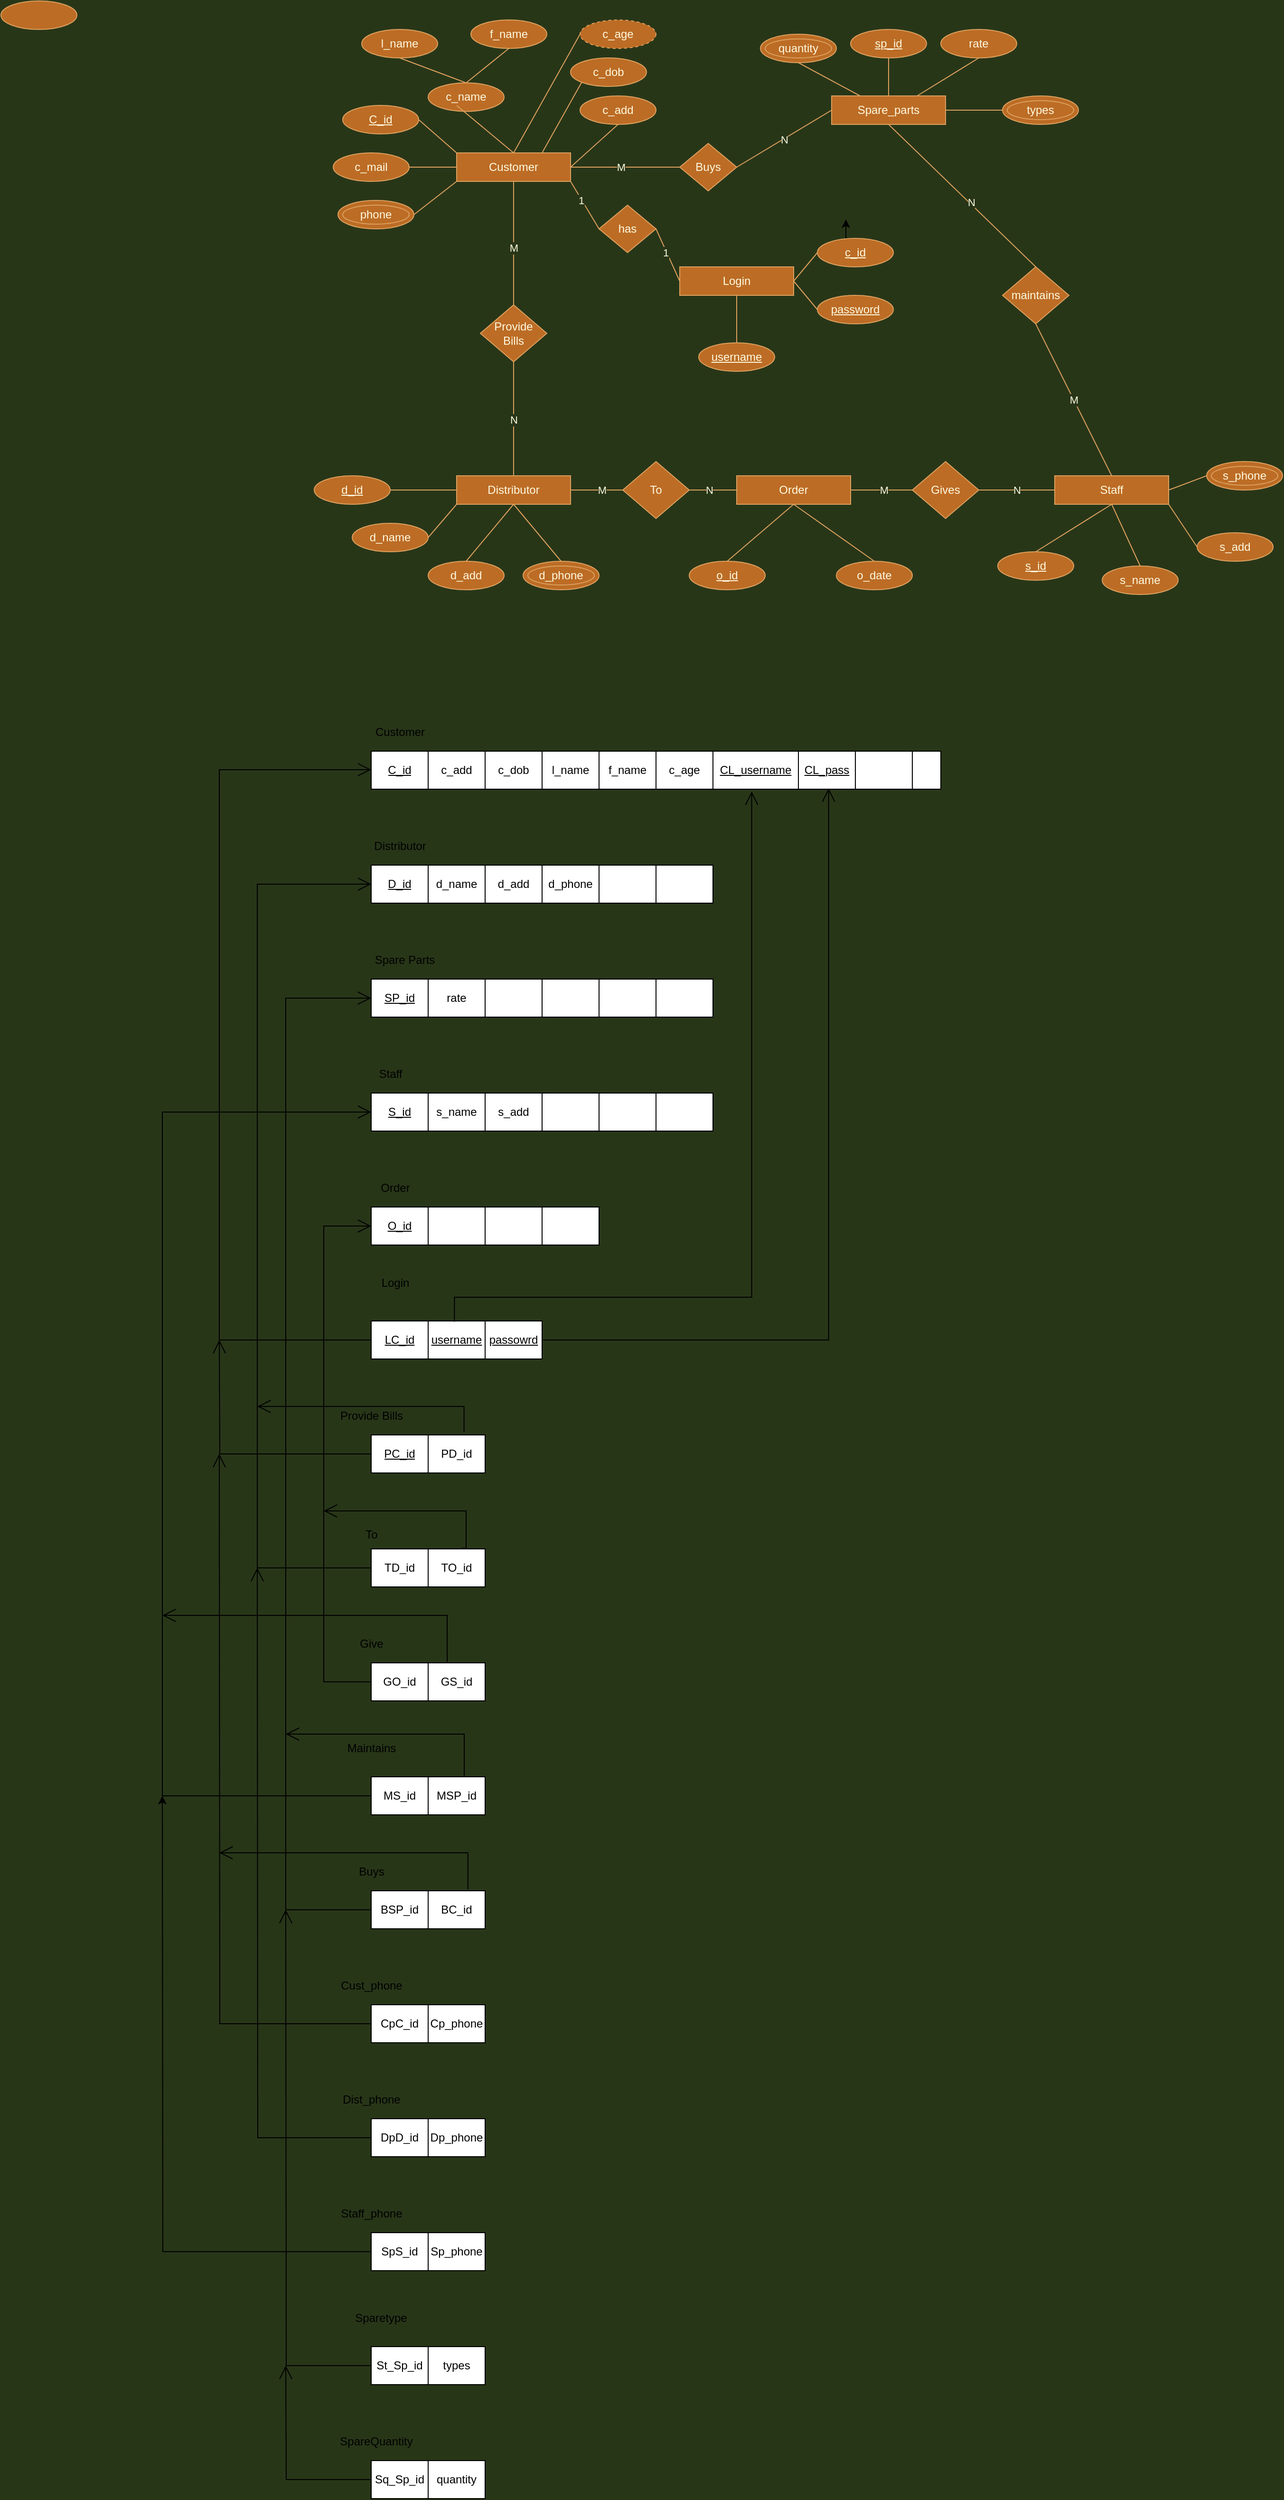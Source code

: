 <mxfile version="20.3.0" type="device"><diagram id="S3Xa7Eucl2vYJymd8wwy" name="Page-1"><mxGraphModel dx="2128" dy="1749" grid="0" gridSize="10" guides="0" tooltips="1" connect="1" arrows="1" fold="1" page="1" pageScale="1" pageWidth="850" pageHeight="1100" background="#283618" math="0" shadow="0"><root><mxCell id="0"/><mxCell id="1" parent="0"/><mxCell id="HRAv3PohGWiAltDBcggI-1" value="Customer" style="rounded=0;whiteSpace=wrap;html=1;fillColor=#BC6C25;strokeColor=#DDA15E;fontColor=#FEFAE0;" parent="1" vertex="1"><mxGeometry x="130" y="130" width="120" height="30" as="geometry"/></mxCell><mxCell id="HRAv3PohGWiAltDBcggI-2" value="" style="ellipse;whiteSpace=wrap;html=1;fillColor=#BC6C25;strokeColor=#DDA15E;fontColor=#FEFAE0;rounded=0;" parent="1" vertex="1"><mxGeometry x="-350" y="-30" width="80" height="30" as="geometry"/></mxCell><mxCell id="HRAv3PohGWiAltDBcggI-3" value="&lt;u&gt;C_id&lt;/u&gt;" style="ellipse;whiteSpace=wrap;html=1;fillColor=#BC6C25;strokeColor=#DDA15E;fontColor=#FEFAE0;rounded=0;" parent="1" vertex="1"><mxGeometry x="10" y="80" width="80" height="30" as="geometry"/></mxCell><mxCell id="HRAv3PohGWiAltDBcggI-4" value="c_name" style="ellipse;whiteSpace=wrap;html=1;fillColor=#BC6C25;strokeColor=#DDA15E;fontColor=#FEFAE0;rounded=0;" parent="1" vertex="1"><mxGeometry x="100" y="56.25" width="80" height="30" as="geometry"/></mxCell><mxCell id="HRAv3PohGWiAltDBcggI-5" value="" style="endArrow=none;html=1;rounded=0;exitX=0.5;exitY=0;exitDx=0;exitDy=0;labelBackgroundColor=#283618;strokeColor=#DDA15E;fontColor=#FEFAE0;" parent="1" source="HRAv3PohGWiAltDBcggI-1" edge="1"><mxGeometry width="50" height="50" relative="1" as="geometry"><mxPoint x="130" y="130" as="sourcePoint"/><mxPoint x="130" y="80" as="targetPoint"/></mxGeometry></mxCell><mxCell id="HRAv3PohGWiAltDBcggI-6" value="" style="endArrow=none;html=1;rounded=0;exitX=1;exitY=0.5;exitDx=0;exitDy=0;entryX=0;entryY=0;entryDx=0;entryDy=0;labelBackgroundColor=#283618;strokeColor=#DDA15E;fontColor=#FEFAE0;" parent="1" source="HRAv3PohGWiAltDBcggI-3" target="HRAv3PohGWiAltDBcggI-1" edge="1"><mxGeometry width="50" height="50" relative="1" as="geometry"><mxPoint x="60" y="200" as="sourcePoint"/><mxPoint x="110" y="150" as="targetPoint"/></mxGeometry></mxCell><mxCell id="HRAv3PohGWiAltDBcggI-7" value="c_dob" style="ellipse;whiteSpace=wrap;html=1;fillColor=#BC6C25;strokeColor=#DDA15E;fontColor=#FEFAE0;rounded=0;" parent="1" vertex="1"><mxGeometry x="250" y="30" width="80" height="30" as="geometry"/></mxCell><mxCell id="HRAv3PohGWiAltDBcggI-8" value="c_add" style="ellipse;whiteSpace=wrap;html=1;fillColor=#BC6C25;strokeColor=#DDA15E;fontColor=#FEFAE0;rounded=0;" parent="1" vertex="1"><mxGeometry x="260" y="70" width="80" height="30" as="geometry"/></mxCell><mxCell id="HRAv3PohGWiAltDBcggI-9" value="f_name" style="ellipse;whiteSpace=wrap;html=1;fillColor=#BC6C25;strokeColor=#DDA15E;fontColor=#FEFAE0;rounded=0;" parent="1" vertex="1"><mxGeometry x="145" y="-10" width="80" height="30" as="geometry"/></mxCell><mxCell id="HRAv3PohGWiAltDBcggI-10" value="l_name" style="ellipse;whiteSpace=wrap;html=1;fillColor=#BC6C25;strokeColor=#DDA15E;fontColor=#FEFAE0;rounded=0;" parent="1" vertex="1"><mxGeometry x="30" width="80" height="30" as="geometry"/></mxCell><mxCell id="HRAv3PohGWiAltDBcggI-11" value="c_mail" style="ellipse;whiteSpace=wrap;html=1;fillColor=#BC6C25;strokeColor=#DDA15E;fontColor=#FEFAE0;rounded=0;" parent="1" vertex="1"><mxGeometry y="130" width="80" height="30" as="geometry"/></mxCell><mxCell id="HRAv3PohGWiAltDBcggI-12" value="" style="endArrow=none;html=1;rounded=0;exitX=1;exitY=0.5;exitDx=0;exitDy=0;entryX=0;entryY=0.5;entryDx=0;entryDy=0;labelBackgroundColor=#283618;strokeColor=#DDA15E;fontColor=#FEFAE0;" parent="1" source="HRAv3PohGWiAltDBcggI-11" target="HRAv3PohGWiAltDBcggI-1" edge="1"><mxGeometry width="50" height="50" relative="1" as="geometry"><mxPoint x="80" y="180" as="sourcePoint"/><mxPoint x="130" y="130" as="targetPoint"/></mxGeometry></mxCell><mxCell id="HRAv3PohGWiAltDBcggI-13" value="" style="endArrow=none;html=1;rounded=0;exitX=0.5;exitY=0;exitDx=0;exitDy=0;entryX=0.5;entryY=1;entryDx=0;entryDy=0;labelBackgroundColor=#283618;strokeColor=#DDA15E;fontColor=#FEFAE0;" parent="1" source="HRAv3PohGWiAltDBcggI-4" target="HRAv3PohGWiAltDBcggI-10" edge="1"><mxGeometry width="50" height="50" relative="1" as="geometry"><mxPoint x="105" y="50" as="sourcePoint"/><mxPoint x="155" as="targetPoint"/></mxGeometry></mxCell><mxCell id="HRAv3PohGWiAltDBcggI-14" value="" style="endArrow=none;html=1;rounded=0;entryX=0.5;entryY=1;entryDx=0;entryDy=0;exitX=0.5;exitY=0;exitDx=0;exitDy=0;labelBackgroundColor=#283618;strokeColor=#DDA15E;fontColor=#FEFAE0;" parent="1" source="HRAv3PohGWiAltDBcggI-4" target="HRAv3PohGWiAltDBcggI-9" edge="1"><mxGeometry width="50" height="50" relative="1" as="geometry"><mxPoint x="130" y="50" as="sourcePoint"/><mxPoint x="180" as="targetPoint"/></mxGeometry></mxCell><mxCell id="HRAv3PohGWiAltDBcggI-17" value="" style="endArrow=none;html=1;rounded=0;exitX=1;exitY=0.5;exitDx=0;exitDy=0;entryX=0.5;entryY=1;entryDx=0;entryDy=0;labelBackgroundColor=#283618;strokeColor=#DDA15E;fontColor=#FEFAE0;" parent="1" source="HRAv3PohGWiAltDBcggI-1" target="HRAv3PohGWiAltDBcggI-8" edge="1"><mxGeometry width="50" height="50" relative="1" as="geometry"><mxPoint x="280" y="170" as="sourcePoint"/><mxPoint x="330" y="120" as="targetPoint"/></mxGeometry></mxCell><mxCell id="HRAv3PohGWiAltDBcggI-19" value="" style="ellipse;whiteSpace=wrap;html=1;fillColor=#BC6C25;strokeColor=#DDA15E;fontColor=#FEFAE0;rounded=0;" parent="1" vertex="1"><mxGeometry x="450" y="5" width="80" height="30" as="geometry"/></mxCell><mxCell id="HRAv3PohGWiAltDBcggI-18" value="" style="endArrow=none;html=1;rounded=0;entryX=0;entryY=1;entryDx=0;entryDy=0;exitX=0.75;exitY=0;exitDx=0;exitDy=0;labelBackgroundColor=#283618;strokeColor=#DDA15E;fontColor=#FEFAE0;" parent="1" source="HRAv3PohGWiAltDBcggI-1" target="HRAv3PohGWiAltDBcggI-7" edge="1"><mxGeometry width="50" height="50" relative="1" as="geometry"><mxPoint x="200" y="130" as="sourcePoint"/><mxPoint x="250" y="80" as="targetPoint"/></mxGeometry></mxCell><mxCell id="HRAv3PohGWiAltDBcggI-21" value="" style="ellipse;whiteSpace=wrap;html=1;fillColor=#BC6C25;strokeColor=#DDA15E;fontColor=#FEFAE0;rounded=0;" parent="1" vertex="1"><mxGeometry x="5" y="180" width="80" height="30" as="geometry"/></mxCell><mxCell id="HRAv3PohGWiAltDBcggI-20" value="phone" style="ellipse;whiteSpace=wrap;html=1;fillColor=#BC6C25;strokeColor=#DDA15E;fontColor=#FEFAE0;rounded=0;" parent="1" vertex="1"><mxGeometry x="10" y="185" width="70" height="20" as="geometry"/></mxCell><mxCell id="HRAv3PohGWiAltDBcggI-22" value="" style="endArrow=none;html=1;rounded=0;exitX=1;exitY=0.5;exitDx=0;exitDy=0;entryX=0;entryY=1;entryDx=0;entryDy=0;labelBackgroundColor=#283618;strokeColor=#DDA15E;fontColor=#FEFAE0;" parent="1" source="HRAv3PohGWiAltDBcggI-21" target="HRAv3PohGWiAltDBcggI-1" edge="1"><mxGeometry width="50" height="50" relative="1" as="geometry"><mxPoint x="110" y="240" as="sourcePoint"/><mxPoint x="160" y="190" as="targetPoint"/></mxGeometry></mxCell><mxCell id="HRAv3PohGWiAltDBcggI-23" value="c_age" style="ellipse;whiteSpace=wrap;html=1;align=center;dashed=1;fillColor=#BC6C25;strokeColor=#DDA15E;fontColor=#FEFAE0;rounded=0;" parent="1" vertex="1"><mxGeometry x="260" y="-10" width="80" height="30" as="geometry"/></mxCell><mxCell id="HRAv3PohGWiAltDBcggI-24" value="" style="endArrow=none;html=1;rounded=0;exitX=0.5;exitY=0;exitDx=0;exitDy=0;entryX=0;entryY=0.5;entryDx=0;entryDy=0;labelBackgroundColor=#283618;strokeColor=#DDA15E;fontColor=#FEFAE0;" parent="1" source="HRAv3PohGWiAltDBcggI-1" target="HRAv3PohGWiAltDBcggI-23" edge="1"><mxGeometry width="50" height="50" relative="1" as="geometry"><mxPoint x="410" y="140" as="sourcePoint"/><mxPoint x="460" y="90" as="targetPoint"/></mxGeometry></mxCell><mxCell id="HRAv3PohGWiAltDBcggI-28" value="Buys" style="rhombus;whiteSpace=wrap;html=1;fillColor=#BC6C25;strokeColor=#DDA15E;fontColor=#FEFAE0;rounded=0;" parent="1" vertex="1"><mxGeometry x="365" y="120" width="60" height="50" as="geometry"/></mxCell><mxCell id="HRAv3PohGWiAltDBcggI-29" value="" style="endArrow=none;html=1;rounded=0;exitX=1;exitY=0.5;exitDx=0;exitDy=0;entryX=0;entryY=0.5;entryDx=0;entryDy=0;labelBackgroundColor=#283618;strokeColor=#DDA15E;fontColor=#FEFAE0;" parent="1" source="HRAv3PohGWiAltDBcggI-1" target="HRAv3PohGWiAltDBcggI-28" edge="1"><mxGeometry width="50" height="50" relative="1" as="geometry"><mxPoint x="400" y="260" as="sourcePoint"/><mxPoint x="450" y="210" as="targetPoint"/></mxGeometry></mxCell><mxCell id="HRAv3PohGWiAltDBcggI-32" value="M" style="edgeLabel;html=1;align=center;verticalAlign=middle;resizable=0;points=[];labelBackgroundColor=#283618;fontColor=#FEFAE0;rounded=0;" parent="HRAv3PohGWiAltDBcggI-29" vertex="1" connectable="0"><mxGeometry x="0.178" y="-3" relative="1" as="geometry"><mxPoint x="-15" y="-3" as="offset"/></mxGeometry></mxCell><mxCell id="HRAv3PohGWiAltDBcggI-30" value="" style="endArrow=none;html=1;rounded=0;exitX=1;exitY=0.5;exitDx=0;exitDy=0;entryX=0;entryY=0.5;entryDx=0;entryDy=0;labelBackgroundColor=#283618;strokeColor=#DDA15E;fontColor=#FEFAE0;" parent="1" source="HRAv3PohGWiAltDBcggI-28" target="HRAv3PohGWiAltDBcggI-33" edge="1"><mxGeometry width="50" height="50" relative="1" as="geometry"><mxPoint x="400" y="260" as="sourcePoint"/><mxPoint x="600" y="40" as="targetPoint"/></mxGeometry></mxCell><mxCell id="HRAv3PohGWiAltDBcggI-31" value="N" style="edgeLabel;html=1;align=center;verticalAlign=middle;resizable=0;points=[];labelBackgroundColor=#283618;fontColor=#FEFAE0;rounded=0;" parent="HRAv3PohGWiAltDBcggI-30" vertex="1" connectable="0"><mxGeometry x="-0.185" y="-2" relative="1" as="geometry"><mxPoint x="8" y="-7" as="offset"/></mxGeometry></mxCell><mxCell id="HRAv3PohGWiAltDBcggI-33" value="Spare_parts" style="rounded=0;whiteSpace=wrap;html=1;fillColor=#BC6C25;strokeColor=#DDA15E;fontColor=#FEFAE0;" parent="1" vertex="1"><mxGeometry x="525" y="70" width="120" height="30" as="geometry"/></mxCell><mxCell id="HRAv3PohGWiAltDBcggI-34" value="quantity" style="ellipse;whiteSpace=wrap;html=1;fillColor=#BC6C25;strokeColor=#DDA15E;fontColor=#FEFAE0;rounded=0;" parent="1" vertex="1"><mxGeometry x="455" y="10" width="70" height="20" as="geometry"/></mxCell><mxCell id="HRAv3PohGWiAltDBcggI-36" value="rate" style="ellipse;whiteSpace=wrap;html=1;fillColor=#BC6C25;strokeColor=#DDA15E;fontColor=#FEFAE0;rounded=0;" parent="1" vertex="1"><mxGeometry x="640" width="80" height="30" as="geometry"/></mxCell><mxCell id="HRAv3PohGWiAltDBcggI-37" value="&lt;u&gt;sp_id&lt;/u&gt;" style="ellipse;whiteSpace=wrap;html=1;fillColor=#BC6C25;strokeColor=#DDA15E;fontColor=#FEFAE0;rounded=0;" parent="1" vertex="1"><mxGeometry x="545" width="80" height="30" as="geometry"/></mxCell><mxCell id="HRAv3PohGWiAltDBcggI-39" value="" style="endArrow=none;html=1;rounded=0;exitX=0.5;exitY=1;exitDx=0;exitDy=0;entryX=0.25;entryY=0;entryDx=0;entryDy=0;labelBackgroundColor=#283618;strokeColor=#DDA15E;fontColor=#FEFAE0;" parent="1" source="HRAv3PohGWiAltDBcggI-19" target="HRAv3PohGWiAltDBcggI-33" edge="1"><mxGeometry width="50" height="50" relative="1" as="geometry"><mxPoint x="530" y="270" as="sourcePoint"/><mxPoint x="580" y="220" as="targetPoint"/></mxGeometry></mxCell><mxCell id="HRAv3PohGWiAltDBcggI-40" value="" style="endArrow=none;html=1;rounded=0;exitX=0.5;exitY=1;exitDx=0;exitDy=0;entryX=0.5;entryY=0;entryDx=0;entryDy=0;labelBackgroundColor=#283618;strokeColor=#DDA15E;fontColor=#FEFAE0;" parent="1" source="HRAv3PohGWiAltDBcggI-37" target="HRAv3PohGWiAltDBcggI-33" edge="1"><mxGeometry width="50" height="50" relative="1" as="geometry"><mxPoint x="470" y="340" as="sourcePoint"/><mxPoint x="520" y="290" as="targetPoint"/></mxGeometry></mxCell><mxCell id="HRAv3PohGWiAltDBcggI-41" value="" style="endArrow=none;html=1;rounded=0;exitX=0.5;exitY=1;exitDx=0;exitDy=0;entryX=0.75;entryY=0;entryDx=0;entryDy=0;labelBackgroundColor=#283618;strokeColor=#DDA15E;fontColor=#FEFAE0;" parent="1" source="HRAv3PohGWiAltDBcggI-36" target="HRAv3PohGWiAltDBcggI-33" edge="1"><mxGeometry width="50" height="50" relative="1" as="geometry"><mxPoint x="480" y="350" as="sourcePoint"/><mxPoint x="530" y="300" as="targetPoint"/></mxGeometry></mxCell><mxCell id="HRAv3PohGWiAltDBcggI-43" value="" style="endArrow=none;html=1;rounded=0;exitX=1;exitY=0.5;exitDx=0;exitDy=0;entryX=0;entryY=0.5;entryDx=0;entryDy=0;labelBackgroundColor=#283618;strokeColor=#DDA15E;fontColor=#FEFAE0;" parent="1" source="HRAv3PohGWiAltDBcggI-33" target="MoXohcPo9olWjp4OaqFS-1" edge="1"><mxGeometry width="50" height="50" relative="1" as="geometry"><mxPoint x="400" y="260" as="sourcePoint"/><mxPoint x="700" y="85" as="targetPoint"/></mxGeometry></mxCell><mxCell id="HRAv3PohGWiAltDBcggI-60" value="has" style="rhombus;whiteSpace=wrap;html=1;fillColor=#BC6C25;strokeColor=#DDA15E;fontColor=#FEFAE0;rounded=0;" parent="1" vertex="1"><mxGeometry x="280" y="185" width="60" height="50" as="geometry"/></mxCell><mxCell id="HRAv3PohGWiAltDBcggI-61" value="" style="endArrow=none;html=1;rounded=0;exitX=1;exitY=1;exitDx=0;exitDy=0;entryX=0;entryY=0.5;entryDx=0;entryDy=0;labelBackgroundColor=#283618;strokeColor=#DDA15E;fontColor=#FEFAE0;" parent="1" source="HRAv3PohGWiAltDBcggI-1" target="HRAv3PohGWiAltDBcggI-60" edge="1"><mxGeometry width="50" height="50" relative="1" as="geometry"><mxPoint x="230" y="250" as="sourcePoint"/><mxPoint x="280" y="200" as="targetPoint"/></mxGeometry></mxCell><mxCell id="HRAv3PohGWiAltDBcggI-65" value="1" style="edgeLabel;html=1;align=center;verticalAlign=middle;resizable=0;points=[];labelBackgroundColor=#283618;fontColor=#FEFAE0;rounded=0;" parent="HRAv3PohGWiAltDBcggI-61" vertex="1" connectable="0"><mxGeometry x="-0.401" y="2" relative="1" as="geometry"><mxPoint y="6" as="offset"/></mxGeometry></mxCell><mxCell id="HRAv3PohGWiAltDBcggI-63" value="Login" style="rounded=0;whiteSpace=wrap;html=1;fillColor=#BC6C25;strokeColor=#DDA15E;fontColor=#FEFAE0;" parent="1" vertex="1"><mxGeometry x="365" y="250" width="120" height="30" as="geometry"/></mxCell><mxCell id="HRAv3PohGWiAltDBcggI-64" value="" style="endArrow=none;html=1;rounded=0;exitX=1;exitY=0.5;exitDx=0;exitDy=0;entryX=0;entryY=0.5;entryDx=0;entryDy=0;labelBackgroundColor=#283618;strokeColor=#DDA15E;fontColor=#FEFAE0;" parent="1" source="HRAv3PohGWiAltDBcggI-60" target="HRAv3PohGWiAltDBcggI-63" edge="1"><mxGeometry width="50" height="50" relative="1" as="geometry"><mxPoint x="310" y="220" as="sourcePoint"/><mxPoint x="360" y="170" as="targetPoint"/></mxGeometry></mxCell><mxCell id="HRAv3PohGWiAltDBcggI-66" value="1" style="edgeLabel;html=1;align=center;verticalAlign=middle;resizable=0;points=[];labelBackgroundColor=#283618;fontColor=#FEFAE0;rounded=0;" parent="HRAv3PohGWiAltDBcggI-64" vertex="1" connectable="0"><mxGeometry x="-0.385" y="-2" relative="1" as="geometry"><mxPoint x="4" y="7" as="offset"/></mxGeometry></mxCell><mxCell id="HRAv3PohGWiAltDBcggI-67" value="&lt;u&gt;password&lt;/u&gt;" style="ellipse;whiteSpace=wrap;html=1;fillColor=#BC6C25;strokeColor=#DDA15E;fontColor=#FEFAE0;rounded=0;" parent="1" vertex="1"><mxGeometry x="510" y="280" width="80" height="30" as="geometry"/></mxCell><mxCell id="iih3-gpSlGb9XdrMrN_7-2" style="edgeStyle=orthogonalEdgeStyle;rounded=0;orthogonalLoop=1;jettySize=auto;html=1;exitX=0.5;exitY=0;exitDx=0;exitDy=0;" parent="1" source="HRAv3PohGWiAltDBcggI-68" edge="1"><mxGeometry relative="1" as="geometry"><mxPoint x="540" y="200" as="targetPoint"/></mxGeometry></mxCell><mxCell id="HRAv3PohGWiAltDBcggI-68" value="&lt;u&gt;c_id&lt;/u&gt;" style="ellipse;whiteSpace=wrap;html=1;fillColor=#BC6C25;strokeColor=#DDA15E;fontColor=#FEFAE0;rounded=0;" parent="1" vertex="1"><mxGeometry x="510" y="220" width="80" height="30" as="geometry"/></mxCell><mxCell id="HRAv3PohGWiAltDBcggI-69" value="" style="endArrow=none;html=1;rounded=0;exitX=0;exitY=0.5;exitDx=0;exitDy=0;entryX=1;entryY=0.5;entryDx=0;entryDy=0;labelBackgroundColor=#283618;strokeColor=#DDA15E;fontColor=#FEFAE0;" parent="1" source="HRAv3PohGWiAltDBcggI-67" target="HRAv3PohGWiAltDBcggI-63" edge="1"><mxGeometry width="50" height="50" relative="1" as="geometry"><mxPoint x="390" y="360" as="sourcePoint"/><mxPoint x="440" y="310" as="targetPoint"/></mxGeometry></mxCell><mxCell id="HRAv3PohGWiAltDBcggI-70" value="" style="endArrow=none;html=1;rounded=0;exitX=0;exitY=0.5;exitDx=0;exitDy=0;entryX=1;entryY=0.5;entryDx=0;entryDy=0;labelBackgroundColor=#283618;strokeColor=#DDA15E;fontColor=#FEFAE0;" parent="1" source="HRAv3PohGWiAltDBcggI-68" target="HRAv3PohGWiAltDBcggI-63" edge="1"><mxGeometry width="50" height="50" relative="1" as="geometry"><mxPoint x="520" y="315" as="sourcePoint"/><mxPoint x="495" y="275" as="targetPoint"/></mxGeometry></mxCell><mxCell id="HRAv3PohGWiAltDBcggI-73" value="Provide&lt;br&gt;Bills" style="rhombus;whiteSpace=wrap;html=1;fillColor=#BC6C25;strokeColor=#DDA15E;fontColor=#FEFAE0;rounded=0;" parent="1" vertex="1"><mxGeometry x="155" y="290" width="70" height="60" as="geometry"/></mxCell><mxCell id="HRAv3PohGWiAltDBcggI-74" value="" style="endArrow=none;html=1;rounded=0;exitX=0.5;exitY=0;exitDx=0;exitDy=0;entryX=0.5;entryY=1;entryDx=0;entryDy=0;labelBackgroundColor=#283618;strokeColor=#DDA15E;fontColor=#FEFAE0;" parent="1" source="HRAv3PohGWiAltDBcggI-73" target="HRAv3PohGWiAltDBcggI-1" edge="1"><mxGeometry width="50" height="50" relative="1" as="geometry"><mxPoint x="340" y="310" as="sourcePoint"/><mxPoint x="390" y="260" as="targetPoint"/></mxGeometry></mxCell><mxCell id="HRAv3PohGWiAltDBcggI-112" value="M" style="edgeLabel;html=1;align=center;verticalAlign=middle;resizable=0;points=[];labelBackgroundColor=#283618;fontColor=#FEFAE0;rounded=0;" parent="HRAv3PohGWiAltDBcggI-74" vertex="1" connectable="0"><mxGeometry x="0.457" relative="1" as="geometry"><mxPoint y="34" as="offset"/></mxGeometry></mxCell><mxCell id="HRAv3PohGWiAltDBcggI-76" value="Staff" style="rounded=0;whiteSpace=wrap;html=1;fillColor=#BC6C25;strokeColor=#DDA15E;fontColor=#FEFAE0;" parent="1" vertex="1"><mxGeometry x="760" y="470" width="120" height="30" as="geometry"/></mxCell><mxCell id="HRAv3PohGWiAltDBcggI-77" value="Order" style="rounded=0;whiteSpace=wrap;html=1;fillColor=#BC6C25;strokeColor=#DDA15E;fontColor=#FEFAE0;" parent="1" vertex="1"><mxGeometry x="425" y="470" width="120" height="30" as="geometry"/></mxCell><mxCell id="HRAv3PohGWiAltDBcggI-78" value="Distributor" style="rounded=0;whiteSpace=wrap;html=1;fillColor=#BC6C25;strokeColor=#DDA15E;fontColor=#FEFAE0;" parent="1" vertex="1"><mxGeometry x="130" y="470" width="120" height="30" as="geometry"/></mxCell><mxCell id="HRAv3PohGWiAltDBcggI-80" value="" style="endArrow=none;html=1;rounded=0;exitX=0.5;exitY=1;exitDx=0;exitDy=0;entryX=0.5;entryY=0;entryDx=0;entryDy=0;labelBackgroundColor=#283618;strokeColor=#DDA15E;fontColor=#FEFAE0;" parent="1" source="HRAv3PohGWiAltDBcggI-73" target="HRAv3PohGWiAltDBcggI-78" edge="1"><mxGeometry width="50" height="50" relative="1" as="geometry"><mxPoint x="230" y="340" as="sourcePoint"/><mxPoint x="280" y="290" as="targetPoint"/></mxGeometry></mxCell><mxCell id="HRAv3PohGWiAltDBcggI-113" value="N" style="edgeLabel;html=1;align=center;verticalAlign=middle;resizable=0;points=[];labelBackgroundColor=#283618;fontColor=#FEFAE0;rounded=0;" parent="HRAv3PohGWiAltDBcggI-80" vertex="1" connectable="0"><mxGeometry x="-0.461" y="-3" relative="1" as="geometry"><mxPoint x="3" y="28" as="offset"/></mxGeometry></mxCell><mxCell id="HRAv3PohGWiAltDBcggI-81" value="Gives" style="rhombus;whiteSpace=wrap;html=1;fillColor=#BC6C25;strokeColor=#DDA15E;fontColor=#FEFAE0;rounded=0;" parent="1" vertex="1"><mxGeometry x="610" y="455" width="70" height="60" as="geometry"/></mxCell><mxCell id="HRAv3PohGWiAltDBcggI-82" value="To" style="rhombus;whiteSpace=wrap;html=1;fillColor=#BC6C25;strokeColor=#DDA15E;fontColor=#FEFAE0;rounded=0;" parent="1" vertex="1"><mxGeometry x="305" y="455" width="70" height="60" as="geometry"/></mxCell><mxCell id="HRAv3PohGWiAltDBcggI-83" value="" style="ellipse;whiteSpace=wrap;html=1;fillColor=#BC6C25;strokeColor=#DDA15E;fontColor=#FEFAE0;rounded=0;" parent="1" vertex="1"><mxGeometry x="200" y="560" width="80" height="30" as="geometry"/></mxCell><mxCell id="HRAv3PohGWiAltDBcggI-84" value="d_add" style="ellipse;whiteSpace=wrap;html=1;fillColor=#BC6C25;strokeColor=#DDA15E;fontColor=#FEFAE0;rounded=0;" parent="1" vertex="1"><mxGeometry x="100" y="560" width="80" height="30" as="geometry"/></mxCell><mxCell id="HRAv3PohGWiAltDBcggI-85" value="d_name" style="ellipse;whiteSpace=wrap;html=1;fillColor=#BC6C25;strokeColor=#DDA15E;fontColor=#FEFAE0;rounded=0;" parent="1" vertex="1"><mxGeometry x="20" y="520" width="80" height="30" as="geometry"/></mxCell><mxCell id="HRAv3PohGWiAltDBcggI-86" value="&lt;u&gt;d_id&lt;/u&gt;" style="ellipse;whiteSpace=wrap;html=1;fillColor=#BC6C25;strokeColor=#DDA15E;fontColor=#FEFAE0;rounded=0;" parent="1" vertex="1"><mxGeometry x="-20" y="470" width="80" height="30" as="geometry"/></mxCell><mxCell id="HRAv3PohGWiAltDBcggI-87" value="" style="endArrow=none;html=1;rounded=0;exitX=0.5;exitY=0;exitDx=0;exitDy=0;entryX=0.5;entryY=1;entryDx=0;entryDy=0;labelBackgroundColor=#283618;strokeColor=#DDA15E;fontColor=#FEFAE0;" parent="1" source="HRAv3PohGWiAltDBcggI-83" target="HRAv3PohGWiAltDBcggI-78" edge="1"><mxGeometry width="50" height="50" relative="1" as="geometry"><mxPoint x="240" y="550" as="sourcePoint"/><mxPoint x="290" y="500" as="targetPoint"/></mxGeometry></mxCell><mxCell id="HRAv3PohGWiAltDBcggI-88" value="" style="endArrow=none;html=1;rounded=0;exitX=1;exitY=0.5;exitDx=0;exitDy=0;entryX=0;entryY=1;entryDx=0;entryDy=0;labelBackgroundColor=#283618;strokeColor=#DDA15E;fontColor=#FEFAE0;" parent="1" source="HRAv3PohGWiAltDBcggI-85" target="HRAv3PohGWiAltDBcggI-78" edge="1"><mxGeometry width="50" height="50" relative="1" as="geometry"><mxPoint x="280" y="420" as="sourcePoint"/><mxPoint x="120" y="500" as="targetPoint"/></mxGeometry></mxCell><mxCell id="HRAv3PohGWiAltDBcggI-89" value="" style="endArrow=none;html=1;rounded=0;entryX=0.5;entryY=1;entryDx=0;entryDy=0;exitX=0.5;exitY=0;exitDx=0;exitDy=0;labelBackgroundColor=#283618;strokeColor=#DDA15E;fontColor=#FEFAE0;" parent="1" source="HRAv3PohGWiAltDBcggI-84" target="HRAv3PohGWiAltDBcggI-78" edge="1"><mxGeometry width="50" height="50" relative="1" as="geometry"><mxPoint x="140" y="560" as="sourcePoint"/><mxPoint x="190" y="510" as="targetPoint"/></mxGeometry></mxCell><mxCell id="HRAv3PohGWiAltDBcggI-90" value="" style="endArrow=none;html=1;rounded=0;exitX=1;exitY=0.5;exitDx=0;exitDy=0;entryX=0;entryY=0.5;entryDx=0;entryDy=0;labelBackgroundColor=#283618;strokeColor=#DDA15E;fontColor=#FEFAE0;" parent="1" source="HRAv3PohGWiAltDBcggI-86" target="HRAv3PohGWiAltDBcggI-78" edge="1"><mxGeometry width="50" height="50" relative="1" as="geometry"><mxPoint x="270" y="360" as="sourcePoint"/><mxPoint x="320" y="310" as="targetPoint"/></mxGeometry></mxCell><mxCell id="HRAv3PohGWiAltDBcggI-91" value="d_phone" style="ellipse;whiteSpace=wrap;html=1;fillColor=#BC6C25;strokeColor=#DDA15E;fontColor=#FEFAE0;rounded=0;" parent="1" vertex="1"><mxGeometry x="205" y="565" width="70" height="20" as="geometry"/></mxCell><mxCell id="HRAv3PohGWiAltDBcggI-92" value="" style="endArrow=none;html=1;rounded=0;exitX=1;exitY=0.5;exitDx=0;exitDy=0;entryX=0;entryY=0.5;entryDx=0;entryDy=0;labelBackgroundColor=#283618;strokeColor=#DDA15E;fontColor=#FEFAE0;" parent="1" source="HRAv3PohGWiAltDBcggI-81" target="HRAv3PohGWiAltDBcggI-76" edge="1"><mxGeometry width="50" height="50" relative="1" as="geometry"><mxPoint x="-140" y="390" as="sourcePoint"/><mxPoint x="-90" y="340" as="targetPoint"/></mxGeometry></mxCell><mxCell id="HRAv3PohGWiAltDBcggI-118" value="N" style="edgeLabel;html=1;align=center;verticalAlign=middle;resizable=0;points=[];labelBackgroundColor=#283618;fontColor=#FEFAE0;rounded=0;" parent="HRAv3PohGWiAltDBcggI-92" vertex="1" connectable="0"><mxGeometry x="-0.296" relative="1" as="geometry"><mxPoint x="12" as="offset"/></mxGeometry></mxCell><mxCell id="HRAv3PohGWiAltDBcggI-93" value="" style="endArrow=none;html=1;rounded=0;exitX=1;exitY=0.5;exitDx=0;exitDy=0;entryX=0;entryY=0.5;entryDx=0;entryDy=0;labelBackgroundColor=#283618;strokeColor=#DDA15E;fontColor=#FEFAE0;" parent="1" source="HRAv3PohGWiAltDBcggI-77" target="HRAv3PohGWiAltDBcggI-81" edge="1"><mxGeometry width="50" height="50" relative="1" as="geometry"><mxPoint x="-130" y="400" as="sourcePoint"/><mxPoint x="-80" y="350" as="targetPoint"/></mxGeometry></mxCell><mxCell id="HRAv3PohGWiAltDBcggI-117" value="M" style="edgeLabel;html=1;align=center;verticalAlign=middle;resizable=0;points=[];labelBackgroundColor=#283618;fontColor=#FEFAE0;rounded=0;" parent="HRAv3PohGWiAltDBcggI-93" vertex="1" connectable="0"><mxGeometry x="-0.46" y="-2" relative="1" as="geometry"><mxPoint x="17" y="-2" as="offset"/></mxGeometry></mxCell><mxCell id="HRAv3PohGWiAltDBcggI-94" value="" style="endArrow=none;html=1;rounded=0;exitX=1;exitY=0.5;exitDx=0;exitDy=0;entryX=0;entryY=0.5;entryDx=0;entryDy=0;labelBackgroundColor=#283618;strokeColor=#DDA15E;fontColor=#FEFAE0;" parent="1" source="HRAv3PohGWiAltDBcggI-82" target="HRAv3PohGWiAltDBcggI-77" edge="1"><mxGeometry width="50" height="50" relative="1" as="geometry"><mxPoint x="385" y="470" as="sourcePoint"/><mxPoint x="435" y="420" as="targetPoint"/></mxGeometry></mxCell><mxCell id="HRAv3PohGWiAltDBcggI-116" value="N" style="edgeLabel;html=1;align=center;verticalAlign=middle;resizable=0;points=[];labelBackgroundColor=#283618;fontColor=#FEFAE0;rounded=0;" parent="HRAv3PohGWiAltDBcggI-94" vertex="1" connectable="0"><mxGeometry x="-0.502" y="-1" relative="1" as="geometry"><mxPoint x="8" y="-1" as="offset"/></mxGeometry></mxCell><mxCell id="HRAv3PohGWiAltDBcggI-95" value="" style="endArrow=none;html=1;rounded=0;exitX=1;exitY=0.5;exitDx=0;exitDy=0;entryX=0;entryY=0.5;entryDx=0;entryDy=0;labelBackgroundColor=#283618;strokeColor=#DDA15E;fontColor=#FEFAE0;" parent="1" source="HRAv3PohGWiAltDBcggI-78" target="HRAv3PohGWiAltDBcggI-82" edge="1"><mxGeometry width="50" height="50" relative="1" as="geometry"><mxPoint x="-110" y="420" as="sourcePoint"/><mxPoint x="-60" y="370" as="targetPoint"/></mxGeometry></mxCell><mxCell id="HRAv3PohGWiAltDBcggI-114" value="M" style="edgeLabel;html=1;align=center;verticalAlign=middle;resizable=0;points=[];labelBackgroundColor=#283618;fontColor=#FEFAE0;rounded=0;" parent="HRAv3PohGWiAltDBcggI-95" vertex="1" connectable="0"><mxGeometry x="0.19" relative="1" as="geometry"><mxPoint as="offset"/></mxGeometry></mxCell><mxCell id="HRAv3PohGWiAltDBcggI-96" value="o_date" style="ellipse;whiteSpace=wrap;html=1;fillColor=#BC6C25;strokeColor=#DDA15E;fontColor=#FEFAE0;rounded=0;" parent="1" vertex="1"><mxGeometry x="530" y="560" width="80" height="30" as="geometry"/></mxCell><mxCell id="HRAv3PohGWiAltDBcggI-97" value="&lt;u&gt;o_id&lt;/u&gt;" style="ellipse;whiteSpace=wrap;html=1;fillColor=#BC6C25;strokeColor=#DDA15E;fontColor=#FEFAE0;rounded=0;" parent="1" vertex="1"><mxGeometry x="375" y="560" width="80" height="30" as="geometry"/></mxCell><mxCell id="HRAv3PohGWiAltDBcggI-98" value="" style="endArrow=none;html=1;rounded=0;exitX=0.5;exitY=0;exitDx=0;exitDy=0;entryX=0.5;entryY=1;entryDx=0;entryDy=0;labelBackgroundColor=#283618;strokeColor=#DDA15E;fontColor=#FEFAE0;" parent="1" source="HRAv3PohGWiAltDBcggI-96" target="HRAv3PohGWiAltDBcggI-77" edge="1"><mxGeometry width="50" height="50" relative="1" as="geometry"><mxPoint x="525" y="565" as="sourcePoint"/><mxPoint x="575" y="515" as="targetPoint"/></mxGeometry></mxCell><mxCell id="HRAv3PohGWiAltDBcggI-99" value="" style="endArrow=none;html=1;rounded=0;exitX=0.5;exitY=0;exitDx=0;exitDy=0;entryX=0.5;entryY=1;entryDx=0;entryDy=0;labelBackgroundColor=#283618;strokeColor=#DDA15E;fontColor=#FEFAE0;" parent="1" source="HRAv3PohGWiAltDBcggI-97" target="HRAv3PohGWiAltDBcggI-77" edge="1"><mxGeometry width="50" height="50" relative="1" as="geometry"><mxPoint x="380" y="390" as="sourcePoint"/><mxPoint x="430" y="340" as="targetPoint"/></mxGeometry></mxCell><mxCell id="HRAv3PohGWiAltDBcggI-100" value="" style="ellipse;whiteSpace=wrap;html=1;fillColor=#BC6C25;strokeColor=#DDA15E;fontColor=#FEFAE0;rounded=0;" parent="1" vertex="1"><mxGeometry x="920" y="455" width="80" height="30" as="geometry"/></mxCell><mxCell id="HRAv3PohGWiAltDBcggI-101" value="s_add" style="ellipse;whiteSpace=wrap;html=1;fillColor=#BC6C25;strokeColor=#DDA15E;fontColor=#FEFAE0;rounded=0;" parent="1" vertex="1"><mxGeometry x="910" y="530" width="80" height="30" as="geometry"/></mxCell><mxCell id="HRAv3PohGWiAltDBcggI-102" value="s_name" style="ellipse;whiteSpace=wrap;html=1;fillColor=#BC6C25;strokeColor=#DDA15E;fontColor=#FEFAE0;rounded=0;" parent="1" vertex="1"><mxGeometry x="810" y="565" width="80" height="30" as="geometry"/></mxCell><mxCell id="HRAv3PohGWiAltDBcggI-103" value="&lt;u&gt;s_id&lt;/u&gt;" style="ellipse;whiteSpace=wrap;html=1;fillColor=#BC6C25;strokeColor=#DDA15E;fontColor=#FEFAE0;rounded=0;" parent="1" vertex="1"><mxGeometry x="700" y="550" width="80" height="30" as="geometry"/></mxCell><mxCell id="HRAv3PohGWiAltDBcggI-104" value="s_phone" style="ellipse;whiteSpace=wrap;html=1;fillColor=#BC6C25;strokeColor=#DDA15E;fontColor=#FEFAE0;rounded=0;" parent="1" vertex="1"><mxGeometry x="925" y="460" width="70" height="20" as="geometry"/></mxCell><mxCell id="HRAv3PohGWiAltDBcggI-105" value="maintains" style="rhombus;whiteSpace=wrap;html=1;fillColor=#BC6C25;strokeColor=#DDA15E;fontColor=#FEFAE0;rounded=0;" parent="1" vertex="1"><mxGeometry x="705" y="250" width="70" height="60" as="geometry"/></mxCell><mxCell id="HRAv3PohGWiAltDBcggI-106" value="" style="endArrow=none;html=1;rounded=0;exitX=0.5;exitY=0;exitDx=0;exitDy=0;entryX=0.5;entryY=1;entryDx=0;entryDy=0;labelBackgroundColor=#283618;strokeColor=#DDA15E;fontColor=#FEFAE0;" parent="1" source="HRAv3PohGWiAltDBcggI-105" target="HRAv3PohGWiAltDBcggI-33" edge="1"><mxGeometry width="50" height="50" relative="1" as="geometry"><mxPoint x="530" y="460" as="sourcePoint"/><mxPoint x="580" y="410" as="targetPoint"/></mxGeometry></mxCell><mxCell id="HRAv3PohGWiAltDBcggI-119" value="N" style="edgeLabel;html=1;align=center;verticalAlign=middle;resizable=0;points=[];labelBackgroundColor=#283618;fontColor=#FEFAE0;rounded=0;" parent="HRAv3PohGWiAltDBcggI-106" vertex="1" connectable="0"><mxGeometry x="-0.103" y="-1" relative="1" as="geometry"><mxPoint as="offset"/></mxGeometry></mxCell><mxCell id="HRAv3PohGWiAltDBcggI-107" value="" style="endArrow=none;html=1;rounded=0;exitX=0.5;exitY=0;exitDx=0;exitDy=0;entryX=0.5;entryY=1;entryDx=0;entryDy=0;labelBackgroundColor=#283618;strokeColor=#DDA15E;fontColor=#FEFAE0;" parent="1" source="HRAv3PohGWiAltDBcggI-76" target="HRAv3PohGWiAltDBcggI-105" edge="1"><mxGeometry width="50" height="50" relative="1" as="geometry"><mxPoint x="540" y="470" as="sourcePoint"/><mxPoint x="590" y="420" as="targetPoint"/></mxGeometry></mxCell><mxCell id="HRAv3PohGWiAltDBcggI-120" value="M" style="edgeLabel;html=1;align=center;verticalAlign=middle;resizable=0;points=[];labelBackgroundColor=#283618;fontColor=#FEFAE0;rounded=0;" parent="HRAv3PohGWiAltDBcggI-107" vertex="1" connectable="0"><mxGeometry x="-0.111" y="-2" relative="1" as="geometry"><mxPoint x="-6" y="-8" as="offset"/></mxGeometry></mxCell><mxCell id="HRAv3PohGWiAltDBcggI-108" value="" style="endArrow=none;html=1;rounded=0;exitX=1;exitY=0.5;exitDx=0;exitDy=0;entryX=0;entryY=0.5;entryDx=0;entryDy=0;labelBackgroundColor=#283618;strokeColor=#DDA15E;fontColor=#FEFAE0;" parent="1" source="HRAv3PohGWiAltDBcggI-76" target="HRAv3PohGWiAltDBcggI-100" edge="1"><mxGeometry width="50" height="50" relative="1" as="geometry"><mxPoint x="520" y="410" as="sourcePoint"/><mxPoint x="570" y="360" as="targetPoint"/></mxGeometry></mxCell><mxCell id="HRAv3PohGWiAltDBcggI-109" value="" style="endArrow=none;html=1;rounded=0;exitX=0;exitY=0.5;exitDx=0;exitDy=0;entryX=1;entryY=1;entryDx=0;entryDy=0;labelBackgroundColor=#283618;strokeColor=#DDA15E;fontColor=#FEFAE0;" parent="1" source="HRAv3PohGWiAltDBcggI-101" target="HRAv3PohGWiAltDBcggI-76" edge="1"><mxGeometry width="50" height="50" relative="1" as="geometry"><mxPoint x="530" y="420" as="sourcePoint"/><mxPoint x="580" y="370" as="targetPoint"/></mxGeometry></mxCell><mxCell id="HRAv3PohGWiAltDBcggI-110" value="" style="endArrow=none;html=1;rounded=0;exitX=0.5;exitY=0;exitDx=0;exitDy=0;entryX=0.5;entryY=1;entryDx=0;entryDy=0;labelBackgroundColor=#283618;strokeColor=#DDA15E;fontColor=#FEFAE0;" parent="1" source="HRAv3PohGWiAltDBcggI-102" target="HRAv3PohGWiAltDBcggI-76" edge="1"><mxGeometry width="50" height="50" relative="1" as="geometry"><mxPoint x="540" y="430" as="sourcePoint"/><mxPoint x="590" y="380" as="targetPoint"/></mxGeometry></mxCell><mxCell id="HRAv3PohGWiAltDBcggI-111" value="" style="endArrow=none;html=1;rounded=0;exitX=0.5;exitY=0;exitDx=0;exitDy=0;entryX=0.5;entryY=1;entryDx=0;entryDy=0;labelBackgroundColor=#283618;strokeColor=#DDA15E;fontColor=#FEFAE0;" parent="1" source="HRAv3PohGWiAltDBcggI-103" target="HRAv3PohGWiAltDBcggI-76" edge="1"><mxGeometry width="50" height="50" relative="1" as="geometry"><mxPoint x="550" y="440" as="sourcePoint"/><mxPoint x="600" y="390" as="targetPoint"/></mxGeometry></mxCell><mxCell id="iih3-gpSlGb9XdrMrN_7-1" value="&lt;u&gt;username&lt;/u&gt;" style="ellipse;whiteSpace=wrap;html=1;fillColor=#BC6C25;strokeColor=#DDA15E;fontColor=#FEFAE0;rounded=0;" parent="1" vertex="1"><mxGeometry x="385" y="330" width="80" height="30" as="geometry"/></mxCell><mxCell id="iih3-gpSlGb9XdrMrN_7-3" value="" style="endArrow=none;html=1;rounded=0;exitX=0.5;exitY=0;exitDx=0;exitDy=0;entryX=0.5;entryY=1;entryDx=0;entryDy=0;fillColor=#f0a30a;strokeColor=#DDA15E;" parent="1" source="iih3-gpSlGb9XdrMrN_7-1" target="HRAv3PohGWiAltDBcggI-63" edge="1"><mxGeometry width="50" height="50" relative="1" as="geometry"><mxPoint x="300" y="350" as="sourcePoint"/><mxPoint x="350" y="300" as="targetPoint"/></mxGeometry></mxCell><mxCell id="MoXohcPo9olWjp4OaqFS-1" value="" style="ellipse;whiteSpace=wrap;html=1;fillColor=#BC6C25;strokeColor=#DDA15E;fontColor=#FEFAE0;rounded=0;" parent="1" vertex="1"><mxGeometry x="705" y="70" width="80" height="30" as="geometry"/></mxCell><mxCell id="MoXohcPo9olWjp4OaqFS-2" value="types" style="ellipse;whiteSpace=wrap;html=1;fillColor=#BC6C25;strokeColor=#DDA15E;fontColor=#FEFAE0;rounded=0;" parent="1" vertex="1"><mxGeometry x="710" y="75" width="70" height="20" as="geometry"/></mxCell><mxCell id="MoXohcPo9olWjp4OaqFS-4" value="" style="shape=table;startSize=0;container=1;collapsible=0;childLayout=tableLayout;" parent="1" vertex="1"><mxGeometry x="40" y="760" width="600" height="40" as="geometry"/></mxCell><mxCell id="MoXohcPo9olWjp4OaqFS-5" value="" style="shape=tableRow;horizontal=0;startSize=0;swimlaneHead=0;swimlaneBody=0;top=0;left=0;bottom=0;right=0;collapsible=0;dropTarget=0;fillColor=none;points=[[0,0.5],[1,0.5]];portConstraint=eastwest;" parent="MoXohcPo9olWjp4OaqFS-4" vertex="1"><mxGeometry width="600" height="40" as="geometry"/></mxCell><mxCell id="MoXohcPo9olWjp4OaqFS-6" value="&lt;u&gt;C_id&lt;/u&gt;" style="shape=partialRectangle;html=1;whiteSpace=wrap;connectable=0;overflow=hidden;fillColor=none;top=0;left=0;bottom=0;right=0;pointerEvents=1;" parent="MoXohcPo9olWjp4OaqFS-5" vertex="1"><mxGeometry width="60" height="40" as="geometry"><mxRectangle width="60" height="40" as="alternateBounds"/></mxGeometry></mxCell><mxCell id="MoXohcPo9olWjp4OaqFS-7" value="c_add" style="shape=partialRectangle;html=1;whiteSpace=wrap;connectable=0;overflow=hidden;fillColor=none;top=0;left=0;bottom=0;right=0;pointerEvents=1;" parent="MoXohcPo9olWjp4OaqFS-5" vertex="1"><mxGeometry x="60" width="60" height="40" as="geometry"><mxRectangle width="60" height="40" as="alternateBounds"/></mxGeometry></mxCell><mxCell id="MoXohcPo9olWjp4OaqFS-8" value="c_dob" style="shape=partialRectangle;html=1;whiteSpace=wrap;connectable=0;overflow=hidden;fillColor=none;top=0;left=0;bottom=0;right=0;pointerEvents=1;" parent="MoXohcPo9olWjp4OaqFS-5" vertex="1"><mxGeometry x="120" width="60" height="40" as="geometry"><mxRectangle width="60" height="40" as="alternateBounds"/></mxGeometry></mxCell><mxCell id="MoXohcPo9olWjp4OaqFS-9" value="l_name" style="shape=partialRectangle;html=1;whiteSpace=wrap;connectable=0;overflow=hidden;fillColor=none;top=0;left=0;bottom=0;right=0;pointerEvents=1;" parent="MoXohcPo9olWjp4OaqFS-5" vertex="1"><mxGeometry x="180" width="60" height="40" as="geometry"><mxRectangle width="60" height="40" as="alternateBounds"/></mxGeometry></mxCell><mxCell id="MoXohcPo9olWjp4OaqFS-10" value="f_name" style="shape=partialRectangle;html=1;whiteSpace=wrap;connectable=0;overflow=hidden;fillColor=none;top=0;left=0;bottom=0;right=0;pointerEvents=1;" parent="MoXohcPo9olWjp4OaqFS-5" vertex="1"><mxGeometry x="240" width="60" height="40" as="geometry"><mxRectangle width="60" height="40" as="alternateBounds"/></mxGeometry></mxCell><mxCell id="MoXohcPo9olWjp4OaqFS-11" value="c_age" style="shape=partialRectangle;html=1;whiteSpace=wrap;connectable=0;overflow=hidden;fillColor=none;top=0;left=0;bottom=0;right=0;pointerEvents=1;" parent="MoXohcPo9olWjp4OaqFS-5" vertex="1"><mxGeometry x="300" width="60" height="40" as="geometry"><mxRectangle width="60" height="40" as="alternateBounds"/></mxGeometry></mxCell><mxCell id="MoXohcPo9olWjp4OaqFS-12" value="&lt;u&gt;CL_username&lt;/u&gt;" style="shape=partialRectangle;html=1;whiteSpace=wrap;connectable=0;overflow=hidden;fillColor=none;top=0;left=0;bottom=0;right=0;pointerEvents=1;" parent="MoXohcPo9olWjp4OaqFS-5" vertex="1"><mxGeometry x="360" width="90" height="40" as="geometry"><mxRectangle width="90" height="40" as="alternateBounds"/></mxGeometry></mxCell><mxCell id="MoXohcPo9olWjp4OaqFS-13" value="&lt;u&gt;CL_pass&lt;/u&gt;" style="shape=partialRectangle;html=1;whiteSpace=wrap;connectable=0;overflow=hidden;fillColor=none;top=0;left=0;bottom=0;right=0;pointerEvents=1;" parent="MoXohcPo9olWjp4OaqFS-5" vertex="1"><mxGeometry x="450" width="60" height="40" as="geometry"><mxRectangle width="60" height="40" as="alternateBounds"/></mxGeometry></mxCell><mxCell id="MoXohcPo9olWjp4OaqFS-14" value="" style="shape=partialRectangle;html=1;whiteSpace=wrap;connectable=0;overflow=hidden;fillColor=none;top=0;left=0;bottom=0;right=0;pointerEvents=1;" parent="MoXohcPo9olWjp4OaqFS-5" vertex="1"><mxGeometry x="510" width="60" height="40" as="geometry"><mxRectangle width="60" height="40" as="alternateBounds"/></mxGeometry></mxCell><mxCell id="MoXohcPo9olWjp4OaqFS-15" value="" style="shape=partialRectangle;html=1;whiteSpace=wrap;connectable=0;overflow=hidden;fillColor=none;top=0;left=0;bottom=0;right=0;pointerEvents=1;" parent="MoXohcPo9olWjp4OaqFS-5" vertex="1"><mxGeometry x="570" width="30" height="40" as="geometry"><mxRectangle width="30" height="40" as="alternateBounds"/></mxGeometry></mxCell><mxCell id="MoXohcPo9olWjp4OaqFS-16" value="Customer" style="text;html=1;align=center;verticalAlign=middle;resizable=0;points=[];autosize=1;strokeColor=none;fillColor=none;" parent="1" vertex="1"><mxGeometry x="30" y="725" width="80" height="30" as="geometry"/></mxCell><mxCell id="MoXohcPo9olWjp4OaqFS-17" value="" style="shape=table;startSize=0;container=1;collapsible=0;childLayout=tableLayout;" parent="1" vertex="1"><mxGeometry x="40" y="880" width="360" height="40" as="geometry"/></mxCell><mxCell id="MoXohcPo9olWjp4OaqFS-18" value="" style="shape=tableRow;horizontal=0;startSize=0;swimlaneHead=0;swimlaneBody=0;top=0;left=0;bottom=0;right=0;collapsible=0;dropTarget=0;fillColor=none;points=[[0,0.5],[1,0.5]];portConstraint=eastwest;" parent="MoXohcPo9olWjp4OaqFS-17" vertex="1"><mxGeometry width="360" height="40" as="geometry"/></mxCell><mxCell id="MoXohcPo9olWjp4OaqFS-19" value="&lt;u&gt;D_id&lt;/u&gt;" style="shape=partialRectangle;html=1;whiteSpace=wrap;connectable=0;overflow=hidden;fillColor=none;top=0;left=0;bottom=0;right=0;pointerEvents=1;" parent="MoXohcPo9olWjp4OaqFS-18" vertex="1"><mxGeometry width="60" height="40" as="geometry"><mxRectangle width="60" height="40" as="alternateBounds"/></mxGeometry></mxCell><mxCell id="MoXohcPo9olWjp4OaqFS-20" value="d_name" style="shape=partialRectangle;html=1;whiteSpace=wrap;connectable=0;overflow=hidden;fillColor=none;top=0;left=0;bottom=0;right=0;pointerEvents=1;" parent="MoXohcPo9olWjp4OaqFS-18" vertex="1"><mxGeometry x="60" width="60" height="40" as="geometry"><mxRectangle width="60" height="40" as="alternateBounds"/></mxGeometry></mxCell><mxCell id="MoXohcPo9olWjp4OaqFS-21" value="d_add" style="shape=partialRectangle;html=1;whiteSpace=wrap;connectable=0;overflow=hidden;fillColor=none;top=0;left=0;bottom=0;right=0;pointerEvents=1;" parent="MoXohcPo9olWjp4OaqFS-18" vertex="1"><mxGeometry x="120" width="60" height="40" as="geometry"><mxRectangle width="60" height="40" as="alternateBounds"/></mxGeometry></mxCell><mxCell id="MoXohcPo9olWjp4OaqFS-22" value="d_phone" style="shape=partialRectangle;html=1;whiteSpace=wrap;connectable=0;overflow=hidden;fillColor=none;top=0;left=0;bottom=0;right=0;pointerEvents=1;" parent="MoXohcPo9olWjp4OaqFS-18" vertex="1"><mxGeometry x="180" width="60" height="40" as="geometry"><mxRectangle width="60" height="40" as="alternateBounds"/></mxGeometry></mxCell><mxCell id="MoXohcPo9olWjp4OaqFS-23" value="" style="shape=partialRectangle;html=1;whiteSpace=wrap;connectable=0;overflow=hidden;fillColor=none;top=0;left=0;bottom=0;right=0;pointerEvents=1;" parent="MoXohcPo9olWjp4OaqFS-18" vertex="1"><mxGeometry x="240" width="60" height="40" as="geometry"><mxRectangle width="60" height="40" as="alternateBounds"/></mxGeometry></mxCell><mxCell id="MoXohcPo9olWjp4OaqFS-24" value="" style="shape=partialRectangle;html=1;whiteSpace=wrap;connectable=0;overflow=hidden;fillColor=none;top=0;left=0;bottom=0;right=0;pointerEvents=1;" parent="MoXohcPo9olWjp4OaqFS-18" vertex="1"><mxGeometry x="300" width="60" height="40" as="geometry"><mxRectangle width="60" height="40" as="alternateBounds"/></mxGeometry></mxCell><mxCell id="MoXohcPo9olWjp4OaqFS-25" value="Distributor" style="text;html=1;align=center;verticalAlign=middle;resizable=0;points=[];autosize=1;strokeColor=none;fillColor=none;" parent="1" vertex="1"><mxGeometry x="30" y="845" width="80" height="30" as="geometry"/></mxCell><mxCell id="MoXohcPo9olWjp4OaqFS-26" value="" style="shape=table;startSize=0;container=1;collapsible=0;childLayout=tableLayout;" parent="1" vertex="1"><mxGeometry x="40" y="1000" width="360" height="40" as="geometry"/></mxCell><mxCell id="MoXohcPo9olWjp4OaqFS-27" value="" style="shape=tableRow;horizontal=0;startSize=0;swimlaneHead=0;swimlaneBody=0;top=0;left=0;bottom=0;right=0;collapsible=0;dropTarget=0;fillColor=none;points=[[0,0.5],[1,0.5]];portConstraint=eastwest;" parent="MoXohcPo9olWjp4OaqFS-26" vertex="1"><mxGeometry width="360" height="40" as="geometry"/></mxCell><mxCell id="MoXohcPo9olWjp4OaqFS-28" value="&lt;u&gt;SP_id&lt;/u&gt;" style="shape=partialRectangle;html=1;whiteSpace=wrap;connectable=0;overflow=hidden;fillColor=none;top=0;left=0;bottom=0;right=0;pointerEvents=1;" parent="MoXohcPo9olWjp4OaqFS-27" vertex="1"><mxGeometry width="60" height="40" as="geometry"><mxRectangle width="60" height="40" as="alternateBounds"/></mxGeometry></mxCell><mxCell id="MoXohcPo9olWjp4OaqFS-29" value="rate" style="shape=partialRectangle;html=1;whiteSpace=wrap;connectable=0;overflow=hidden;fillColor=none;top=0;left=0;bottom=0;right=0;pointerEvents=1;" parent="MoXohcPo9olWjp4OaqFS-27" vertex="1"><mxGeometry x="60" width="60" height="40" as="geometry"><mxRectangle width="60" height="40" as="alternateBounds"/></mxGeometry></mxCell><mxCell id="MoXohcPo9olWjp4OaqFS-30" value="" style="shape=partialRectangle;html=1;whiteSpace=wrap;connectable=0;overflow=hidden;fillColor=none;top=0;left=0;bottom=0;right=0;pointerEvents=1;" parent="MoXohcPo9olWjp4OaqFS-27" vertex="1"><mxGeometry x="120" width="60" height="40" as="geometry"><mxRectangle width="60" height="40" as="alternateBounds"/></mxGeometry></mxCell><mxCell id="MoXohcPo9olWjp4OaqFS-31" value="" style="shape=partialRectangle;html=1;whiteSpace=wrap;connectable=0;overflow=hidden;fillColor=none;top=0;left=0;bottom=0;right=0;pointerEvents=1;" parent="MoXohcPo9olWjp4OaqFS-27" vertex="1"><mxGeometry x="180" width="60" height="40" as="geometry"><mxRectangle width="60" height="40" as="alternateBounds"/></mxGeometry></mxCell><mxCell id="MoXohcPo9olWjp4OaqFS-32" value="" style="shape=partialRectangle;html=1;whiteSpace=wrap;connectable=0;overflow=hidden;fillColor=none;top=0;left=0;bottom=0;right=0;pointerEvents=1;" parent="MoXohcPo9olWjp4OaqFS-27" vertex="1"><mxGeometry x="240" width="60" height="40" as="geometry"><mxRectangle width="60" height="40" as="alternateBounds"/></mxGeometry></mxCell><mxCell id="MoXohcPo9olWjp4OaqFS-33" value="" style="shape=partialRectangle;html=1;whiteSpace=wrap;connectable=0;overflow=hidden;fillColor=none;top=0;left=0;bottom=0;right=0;pointerEvents=1;" parent="MoXohcPo9olWjp4OaqFS-27" vertex="1"><mxGeometry x="300" width="60" height="40" as="geometry"><mxRectangle width="60" height="40" as="alternateBounds"/></mxGeometry></mxCell><mxCell id="MoXohcPo9olWjp4OaqFS-34" value="Spare Parts" style="text;html=1;align=center;verticalAlign=middle;resizable=0;points=[];autosize=1;strokeColor=none;fillColor=none;" parent="1" vertex="1"><mxGeometry x="30" y="965" width="90" height="30" as="geometry"/></mxCell><mxCell id="MoXohcPo9olWjp4OaqFS-35" value="" style="shape=table;startSize=0;container=1;collapsible=0;childLayout=tableLayout;" parent="1" vertex="1"><mxGeometry x="40" y="1120" width="360" height="40" as="geometry"/></mxCell><mxCell id="MoXohcPo9olWjp4OaqFS-36" value="" style="shape=tableRow;horizontal=0;startSize=0;swimlaneHead=0;swimlaneBody=0;top=0;left=0;bottom=0;right=0;collapsible=0;dropTarget=0;fillColor=none;points=[[0,0.5],[1,0.5]];portConstraint=eastwest;" parent="MoXohcPo9olWjp4OaqFS-35" vertex="1"><mxGeometry width="360" height="40" as="geometry"/></mxCell><mxCell id="MoXohcPo9olWjp4OaqFS-37" value="&lt;u&gt;S_id&lt;/u&gt;" style="shape=partialRectangle;html=1;whiteSpace=wrap;connectable=0;overflow=hidden;fillColor=none;top=0;left=0;bottom=0;right=0;pointerEvents=1;" parent="MoXohcPo9olWjp4OaqFS-36" vertex="1"><mxGeometry width="60" height="40" as="geometry"><mxRectangle width="60" height="40" as="alternateBounds"/></mxGeometry></mxCell><mxCell id="MoXohcPo9olWjp4OaqFS-38" value="s_name" style="shape=partialRectangle;html=1;whiteSpace=wrap;connectable=0;overflow=hidden;fillColor=none;top=0;left=0;bottom=0;right=0;pointerEvents=1;" parent="MoXohcPo9olWjp4OaqFS-36" vertex="1"><mxGeometry x="60" width="60" height="40" as="geometry"><mxRectangle width="60" height="40" as="alternateBounds"/></mxGeometry></mxCell><mxCell id="MoXohcPo9olWjp4OaqFS-39" value="s_add" style="shape=partialRectangle;html=1;whiteSpace=wrap;connectable=0;overflow=hidden;fillColor=none;top=0;left=0;bottom=0;right=0;pointerEvents=1;" parent="MoXohcPo9olWjp4OaqFS-36" vertex="1"><mxGeometry x="120" width="60" height="40" as="geometry"><mxRectangle width="60" height="40" as="alternateBounds"/></mxGeometry></mxCell><mxCell id="MoXohcPo9olWjp4OaqFS-40" value="" style="shape=partialRectangle;html=1;whiteSpace=wrap;connectable=0;overflow=hidden;fillColor=none;top=0;left=0;bottom=0;right=0;pointerEvents=1;" parent="MoXohcPo9olWjp4OaqFS-36" vertex="1"><mxGeometry x="180" width="60" height="40" as="geometry"><mxRectangle width="60" height="40" as="alternateBounds"/></mxGeometry></mxCell><mxCell id="MoXohcPo9olWjp4OaqFS-41" value="" style="shape=partialRectangle;html=1;whiteSpace=wrap;connectable=0;overflow=hidden;fillColor=none;top=0;left=0;bottom=0;right=0;pointerEvents=1;" parent="MoXohcPo9olWjp4OaqFS-36" vertex="1"><mxGeometry x="240" width="60" height="40" as="geometry"><mxRectangle width="60" height="40" as="alternateBounds"/></mxGeometry></mxCell><mxCell id="MoXohcPo9olWjp4OaqFS-42" value="" style="shape=partialRectangle;html=1;whiteSpace=wrap;connectable=0;overflow=hidden;fillColor=none;top=0;left=0;bottom=0;right=0;pointerEvents=1;" parent="MoXohcPo9olWjp4OaqFS-36" vertex="1"><mxGeometry x="300" width="60" height="40" as="geometry"><mxRectangle width="60" height="40" as="alternateBounds"/></mxGeometry></mxCell><mxCell id="MoXohcPo9olWjp4OaqFS-43" value="" style="shape=table;startSize=0;container=1;collapsible=0;childLayout=tableLayout;" parent="1" vertex="1"><mxGeometry x="40" y="1240" width="240" height="40" as="geometry"/></mxCell><mxCell id="MoXohcPo9olWjp4OaqFS-44" value="" style="shape=tableRow;horizontal=0;startSize=0;swimlaneHead=0;swimlaneBody=0;top=0;left=0;bottom=0;right=0;collapsible=0;dropTarget=0;fillColor=none;points=[[0,0.5],[1,0.5]];portConstraint=eastwest;" parent="MoXohcPo9olWjp4OaqFS-43" vertex="1"><mxGeometry width="240" height="40" as="geometry"/></mxCell><mxCell id="MoXohcPo9olWjp4OaqFS-45" value="&lt;u&gt;O_id&lt;/u&gt;" style="shape=partialRectangle;html=1;whiteSpace=wrap;connectable=0;overflow=hidden;fillColor=none;top=0;left=0;bottom=0;right=0;pointerEvents=1;" parent="MoXohcPo9olWjp4OaqFS-44" vertex="1"><mxGeometry width="60" height="40" as="geometry"><mxRectangle width="60" height="40" as="alternateBounds"/></mxGeometry></mxCell><mxCell id="MoXohcPo9olWjp4OaqFS-46" value="" style="shape=partialRectangle;html=1;whiteSpace=wrap;connectable=0;overflow=hidden;fillColor=none;top=0;left=0;bottom=0;right=0;pointerEvents=1;" parent="MoXohcPo9olWjp4OaqFS-44" vertex="1"><mxGeometry x="60" width="60" height="40" as="geometry"><mxRectangle width="60" height="40" as="alternateBounds"/></mxGeometry></mxCell><mxCell id="MoXohcPo9olWjp4OaqFS-47" value="" style="shape=partialRectangle;html=1;whiteSpace=wrap;connectable=0;overflow=hidden;fillColor=none;top=0;left=0;bottom=0;right=0;pointerEvents=1;" parent="MoXohcPo9olWjp4OaqFS-44" vertex="1"><mxGeometry x="120" width="60" height="40" as="geometry"><mxRectangle width="60" height="40" as="alternateBounds"/></mxGeometry></mxCell><mxCell id="MoXohcPo9olWjp4OaqFS-48" value="" style="shape=partialRectangle;html=1;whiteSpace=wrap;connectable=0;overflow=hidden;fillColor=none;top=0;left=0;bottom=0;right=0;pointerEvents=1;" parent="MoXohcPo9olWjp4OaqFS-44" vertex="1"><mxGeometry x="180" width="60" height="40" as="geometry"><mxRectangle width="60" height="40" as="alternateBounds"/></mxGeometry></mxCell><mxCell id="MoXohcPo9olWjp4OaqFS-50" value="Staff" style="text;html=1;align=center;verticalAlign=middle;resizable=0;points=[];autosize=1;strokeColor=none;fillColor=none;" parent="1" vertex="1"><mxGeometry x="35" y="1085" width="50" height="30" as="geometry"/></mxCell><mxCell id="MoXohcPo9olWjp4OaqFS-51" value="Order" style="text;html=1;align=center;verticalAlign=middle;resizable=0;points=[];autosize=1;strokeColor=none;fillColor=none;" parent="1" vertex="1"><mxGeometry x="40" y="1205" width="50" height="30" as="geometry"/></mxCell><mxCell id="MoXohcPo9olWjp4OaqFS-52" value="" style="shape=table;startSize=0;container=1;collapsible=0;childLayout=tableLayout;" parent="1" vertex="1"><mxGeometry x="40" y="1360" width="180" height="40" as="geometry"/></mxCell><mxCell id="MoXohcPo9olWjp4OaqFS-53" value="" style="shape=tableRow;horizontal=0;startSize=0;swimlaneHead=0;swimlaneBody=0;top=0;left=0;bottom=0;right=0;collapsible=0;dropTarget=0;fillColor=none;points=[[0,0.5],[1,0.5]];portConstraint=eastwest;" parent="MoXohcPo9olWjp4OaqFS-52" vertex="1"><mxGeometry width="180" height="40" as="geometry"/></mxCell><mxCell id="MoXohcPo9olWjp4OaqFS-54" value="&lt;u&gt;LC_id&lt;/u&gt;" style="shape=partialRectangle;html=1;whiteSpace=wrap;connectable=0;overflow=hidden;fillColor=none;top=0;left=0;bottom=0;right=0;pointerEvents=1;" parent="MoXohcPo9olWjp4OaqFS-53" vertex="1"><mxGeometry width="60" height="40" as="geometry"><mxRectangle width="60" height="40" as="alternateBounds"/></mxGeometry></mxCell><mxCell id="MoXohcPo9olWjp4OaqFS-55" value="&lt;u&gt;username&lt;/u&gt;" style="shape=partialRectangle;html=1;whiteSpace=wrap;connectable=0;overflow=hidden;fillColor=none;top=0;left=0;bottom=0;right=0;pointerEvents=1;" parent="MoXohcPo9olWjp4OaqFS-53" vertex="1"><mxGeometry x="60" width="60" height="40" as="geometry"><mxRectangle width="60" height="40" as="alternateBounds"/></mxGeometry></mxCell><mxCell id="MoXohcPo9olWjp4OaqFS-56" value="&lt;u&gt;passowrd&lt;/u&gt;" style="shape=partialRectangle;html=1;whiteSpace=wrap;connectable=0;overflow=hidden;fillColor=none;top=0;left=0;bottom=0;right=0;pointerEvents=1;" parent="MoXohcPo9olWjp4OaqFS-53" vertex="1"><mxGeometry x="120" width="60" height="40" as="geometry"><mxRectangle width="60" height="40" as="alternateBounds"/></mxGeometry></mxCell><mxCell id="MoXohcPo9olWjp4OaqFS-57" value="Login" style="text;html=1;align=center;verticalAlign=middle;resizable=0;points=[];autosize=1;strokeColor=none;fillColor=none;" parent="1" vertex="1"><mxGeometry x="40" y="1305" width="50" height="30" as="geometry"/></mxCell><mxCell id="MoXohcPo9olWjp4OaqFS-70" value="" style="endArrow=open;endFill=1;endSize=12;html=1;rounded=0;edgeStyle=orthogonalEdgeStyle;entryX=0;entryY=0.5;entryDx=0;entryDy=0;exitX=0;exitY=0.5;exitDx=0;exitDy=0;" parent="1" source="MoXohcPo9olWjp4OaqFS-88" target="MoXohcPo9olWjp4OaqFS-36" edge="1"><mxGeometry width="160" relative="1" as="geometry"><mxPoint x="-160" y="1860" as="sourcePoint"/><mxPoint x="20" y="1139.38" as="targetPoint"/><Array as="points"><mxPoint x="-180" y="1860"/><mxPoint x="-180" y="1140"/></Array></mxGeometry></mxCell><mxCell id="MoXohcPo9olWjp4OaqFS-72" value="" style="endArrow=open;endFill=1;endSize=12;html=1;rounded=0;edgeStyle=orthogonalEdgeStyle;exitX=0;exitY=0.5;exitDx=0;exitDy=0;" parent="1" source="MoXohcPo9olWjp4OaqFS-53" edge="1"><mxGeometry width="160" relative="1" as="geometry"><mxPoint x="-10" y="1380" as="sourcePoint"/><mxPoint x="40" y="779.47" as="targetPoint"/><Array as="points"><mxPoint x="-120" y="1380"/><mxPoint x="-120" y="780"/></Array></mxGeometry></mxCell><mxCell id="MoXohcPo9olWjp4OaqFS-75" value="" style="endArrow=open;endFill=1;endSize=12;html=1;rounded=0;edgeStyle=orthogonalEdgeStyle;exitX=0.487;exitY=0.02;exitDx=0;exitDy=0;exitPerimeter=0;entryX=0.668;entryY=1.062;entryDx=0;entryDy=0;entryPerimeter=0;" parent="1" source="MoXohcPo9olWjp4OaqFS-53" target="MoXohcPo9olWjp4OaqFS-5" edge="1"><mxGeometry width="160" relative="1" as="geometry"><mxPoint x="130" y="1335" as="sourcePoint"/><mxPoint x="475" y="1335" as="targetPoint"/><Array as="points"><mxPoint x="128" y="1335"/><mxPoint x="441" y="1335"/></Array></mxGeometry></mxCell><mxCell id="MoXohcPo9olWjp4OaqFS-76" value="" style="endArrow=open;endFill=1;endSize=12;html=1;rounded=0;edgeStyle=orthogonalEdgeStyle;exitX=0.667;exitY=0;exitDx=0;exitDy=0;exitPerimeter=0;" parent="1" source="MoXohcPo9olWjp4OaqFS-92" edge="1"><mxGeometry width="160" relative="1" as="geometry"><mxPoint x="350" y="1670" as="sourcePoint"/><mxPoint x="-180" y="1670" as="targetPoint"/><Array as="points"><mxPoint x="120" y="1670"/></Array></mxGeometry></mxCell><mxCell id="MoXohcPo9olWjp4OaqFS-77" value="" style="endArrow=open;endFill=1;endSize=12;html=1;rounded=0;edgeStyle=orthogonalEdgeStyle;exitX=0;exitY=0.5;exitDx=0;exitDy=0;" parent="1" source="MoXohcPo9olWjp4OaqFS-96" edge="1"><mxGeometry width="160" relative="1" as="geometry"><mxPoint x="-280" y="2099.47" as="sourcePoint"/><mxPoint x="-120" y="1500" as="targetPoint"/></mxGeometry></mxCell><mxCell id="MoXohcPo9olWjp4OaqFS-78" value="" style="endArrow=open;endFill=1;endSize=12;html=1;rounded=0;edgeStyle=orthogonalEdgeStyle;exitX=1;exitY=0.5;exitDx=0;exitDy=0;entryX=0.803;entryY=0.978;entryDx=0;entryDy=0;entryPerimeter=0;" parent="1" source="MoXohcPo9olWjp4OaqFS-53" target="MoXohcPo9olWjp4OaqFS-5" edge="1"><mxGeometry width="160" relative="1" as="geometry"><mxPoint x="240" y="1379.47" as="sourcePoint"/><mxPoint x="510" y="1379" as="targetPoint"/></mxGeometry></mxCell><mxCell id="MoXohcPo9olWjp4OaqFS-79" value="" style="shape=table;startSize=0;container=1;collapsible=0;childLayout=tableLayout;" parent="1" vertex="1"><mxGeometry x="40" y="2200" width="120" height="40" as="geometry"/></mxCell><mxCell id="MoXohcPo9olWjp4OaqFS-80" value="" style="shape=tableRow;horizontal=0;startSize=0;swimlaneHead=0;swimlaneBody=0;top=0;left=0;bottom=0;right=0;collapsible=0;dropTarget=0;fillColor=none;points=[[0,0.5],[1,0.5]];portConstraint=eastwest;" parent="MoXohcPo9olWjp4OaqFS-79" vertex="1"><mxGeometry width="120" height="40" as="geometry"/></mxCell><mxCell id="MoXohcPo9olWjp4OaqFS-81" value="DpD_id" style="shape=partialRectangle;html=1;whiteSpace=wrap;connectable=0;overflow=hidden;fillColor=none;top=0;left=0;bottom=0;right=0;pointerEvents=1;" parent="MoXohcPo9olWjp4OaqFS-80" vertex="1"><mxGeometry width="60" height="40" as="geometry"><mxRectangle width="60" height="40" as="alternateBounds"/></mxGeometry></mxCell><mxCell id="MoXohcPo9olWjp4OaqFS-82" value="Dp_phone" style="shape=partialRectangle;html=1;whiteSpace=wrap;connectable=0;overflow=hidden;fillColor=none;top=0;left=0;bottom=0;right=0;pointerEvents=1;" parent="MoXohcPo9olWjp4OaqFS-80" vertex="1"><mxGeometry x="60" width="60" height="40" as="geometry"><mxRectangle width="60" height="40" as="alternateBounds"/></mxGeometry></mxCell><mxCell id="MoXohcPo9olWjp4OaqFS-83" value="" style="shape=table;startSize=0;container=1;collapsible=0;childLayout=tableLayout;" parent="1" vertex="1"><mxGeometry x="40" y="1600" width="120" height="40" as="geometry"/></mxCell><mxCell id="MoXohcPo9olWjp4OaqFS-84" value="" style="shape=tableRow;horizontal=0;startSize=0;swimlaneHead=0;swimlaneBody=0;top=0;left=0;bottom=0;right=0;collapsible=0;dropTarget=0;fillColor=none;points=[[0,0.5],[1,0.5]];portConstraint=eastwest;" parent="MoXohcPo9olWjp4OaqFS-83" vertex="1"><mxGeometry width="120" height="40" as="geometry"/></mxCell><mxCell id="MoXohcPo9olWjp4OaqFS-85" value="TD_id" style="shape=partialRectangle;html=1;whiteSpace=wrap;connectable=0;overflow=hidden;fillColor=none;top=0;left=0;bottom=0;right=0;pointerEvents=1;" parent="MoXohcPo9olWjp4OaqFS-84" vertex="1"><mxGeometry width="60" height="40" as="geometry"><mxRectangle width="60" height="40" as="alternateBounds"/></mxGeometry></mxCell><mxCell id="MoXohcPo9olWjp4OaqFS-86" value="TO_id" style="shape=partialRectangle;html=1;whiteSpace=wrap;connectable=0;overflow=hidden;fillColor=none;top=0;left=0;bottom=0;right=0;pointerEvents=1;" parent="MoXohcPo9olWjp4OaqFS-84" vertex="1"><mxGeometry x="60" width="60" height="40" as="geometry"><mxRectangle width="60" height="40" as="alternateBounds"/></mxGeometry></mxCell><mxCell id="MoXohcPo9olWjp4OaqFS-87" value="" style="shape=table;startSize=0;container=1;collapsible=0;childLayout=tableLayout;" parent="1" vertex="1"><mxGeometry x="40" y="1840" width="120" height="40" as="geometry"/></mxCell><mxCell id="MoXohcPo9olWjp4OaqFS-88" value="" style="shape=tableRow;horizontal=0;startSize=0;swimlaneHead=0;swimlaneBody=0;top=0;left=0;bottom=0;right=0;collapsible=0;dropTarget=0;fillColor=none;points=[[0,0.5],[1,0.5]];portConstraint=eastwest;" parent="MoXohcPo9olWjp4OaqFS-87" vertex="1"><mxGeometry width="120" height="40" as="geometry"/></mxCell><mxCell id="MoXohcPo9olWjp4OaqFS-89" value="MS_id" style="shape=partialRectangle;html=1;whiteSpace=wrap;connectable=0;overflow=hidden;fillColor=none;top=0;left=0;bottom=0;right=0;pointerEvents=1;" parent="MoXohcPo9olWjp4OaqFS-88" vertex="1"><mxGeometry width="60" height="40" as="geometry"><mxRectangle width="60" height="40" as="alternateBounds"/></mxGeometry></mxCell><mxCell id="MoXohcPo9olWjp4OaqFS-90" value="MSP_id" style="shape=partialRectangle;html=1;whiteSpace=wrap;connectable=0;overflow=hidden;fillColor=none;top=0;left=0;bottom=0;right=0;pointerEvents=1;" parent="MoXohcPo9olWjp4OaqFS-88" vertex="1"><mxGeometry x="60" width="60" height="40" as="geometry"><mxRectangle width="60" height="40" as="alternateBounds"/></mxGeometry></mxCell><mxCell id="MoXohcPo9olWjp4OaqFS-91" value="" style="shape=table;startSize=0;container=1;collapsible=0;childLayout=tableLayout;" parent="1" vertex="1"><mxGeometry x="40" y="1720" width="120" height="40" as="geometry"/></mxCell><mxCell id="MoXohcPo9olWjp4OaqFS-92" value="" style="shape=tableRow;horizontal=0;startSize=0;swimlaneHead=0;swimlaneBody=0;top=0;left=0;bottom=0;right=0;collapsible=0;dropTarget=0;fillColor=none;points=[[0,0.5],[1,0.5]];portConstraint=eastwest;" parent="MoXohcPo9olWjp4OaqFS-91" vertex="1"><mxGeometry width="120" height="40" as="geometry"/></mxCell><mxCell id="MoXohcPo9olWjp4OaqFS-93" value="GO_id" style="shape=partialRectangle;html=1;whiteSpace=wrap;connectable=0;overflow=hidden;fillColor=none;top=0;left=0;bottom=0;right=0;pointerEvents=1;" parent="MoXohcPo9olWjp4OaqFS-92" vertex="1"><mxGeometry width="60" height="40" as="geometry"><mxRectangle width="60" height="40" as="alternateBounds"/></mxGeometry></mxCell><mxCell id="MoXohcPo9olWjp4OaqFS-94" value="GS_id" style="shape=partialRectangle;html=1;whiteSpace=wrap;connectable=0;overflow=hidden;fillColor=none;top=0;left=0;bottom=0;right=0;pointerEvents=1;" parent="MoXohcPo9olWjp4OaqFS-92" vertex="1"><mxGeometry x="60" width="60" height="40" as="geometry"><mxRectangle width="60" height="40" as="alternateBounds"/></mxGeometry></mxCell><mxCell id="MoXohcPo9olWjp4OaqFS-95" value="" style="shape=table;startSize=0;container=1;collapsible=0;childLayout=tableLayout;" parent="1" vertex="1"><mxGeometry x="40" y="2080" width="120" height="40" as="geometry"/></mxCell><mxCell id="MoXohcPo9olWjp4OaqFS-96" value="" style="shape=tableRow;horizontal=0;startSize=0;swimlaneHead=0;swimlaneBody=0;top=0;left=0;bottom=0;right=0;collapsible=0;dropTarget=0;fillColor=none;points=[[0,0.5],[1,0.5]];portConstraint=eastwest;" parent="MoXohcPo9olWjp4OaqFS-95" vertex="1"><mxGeometry width="120" height="40" as="geometry"/></mxCell><mxCell id="MoXohcPo9olWjp4OaqFS-97" value="CpC_id" style="shape=partialRectangle;html=1;whiteSpace=wrap;connectable=0;overflow=hidden;fillColor=none;top=0;left=0;bottom=0;right=0;pointerEvents=1;" parent="MoXohcPo9olWjp4OaqFS-96" vertex="1"><mxGeometry width="60" height="40" as="geometry"><mxRectangle width="60" height="40" as="alternateBounds"/></mxGeometry></mxCell><mxCell id="MoXohcPo9olWjp4OaqFS-98" value="Cp_phone" style="shape=partialRectangle;html=1;whiteSpace=wrap;connectable=0;overflow=hidden;fillColor=none;top=0;left=0;bottom=0;right=0;pointerEvents=1;" parent="MoXohcPo9olWjp4OaqFS-96" vertex="1"><mxGeometry x="60" width="60" height="40" as="geometry"><mxRectangle width="60" height="40" as="alternateBounds"/></mxGeometry></mxCell><mxCell id="MoXohcPo9olWjp4OaqFS-99" value="" style="shape=table;startSize=0;container=1;collapsible=0;childLayout=tableLayout;" parent="1" vertex="1"><mxGeometry x="40" y="1480" width="120" height="40" as="geometry"/></mxCell><mxCell id="MoXohcPo9olWjp4OaqFS-100" value="" style="shape=tableRow;horizontal=0;startSize=0;swimlaneHead=0;swimlaneBody=0;top=0;left=0;bottom=0;right=0;collapsible=0;dropTarget=0;fillColor=none;points=[[0,0.5],[1,0.5]];portConstraint=eastwest;" parent="MoXohcPo9olWjp4OaqFS-99" vertex="1"><mxGeometry width="120" height="40" as="geometry"/></mxCell><mxCell id="MoXohcPo9olWjp4OaqFS-101" value="&lt;u&gt;PC_id&lt;/u&gt;" style="shape=partialRectangle;html=1;whiteSpace=wrap;connectable=0;overflow=hidden;fillColor=none;top=0;left=0;bottom=0;right=0;pointerEvents=1;" parent="MoXohcPo9olWjp4OaqFS-100" vertex="1"><mxGeometry width="60" height="40" as="geometry"><mxRectangle width="60" height="40" as="alternateBounds"/></mxGeometry></mxCell><mxCell id="MoXohcPo9olWjp4OaqFS-102" value="PD_id" style="shape=partialRectangle;html=1;whiteSpace=wrap;connectable=0;overflow=hidden;fillColor=none;top=0;left=0;bottom=0;right=0;pointerEvents=1;" parent="MoXohcPo9olWjp4OaqFS-100" vertex="1"><mxGeometry x="60" width="60" height="40" as="geometry"><mxRectangle width="60" height="40" as="alternateBounds"/></mxGeometry></mxCell><mxCell id="MoXohcPo9olWjp4OaqFS-107" value="" style="shape=table;startSize=0;container=1;collapsible=0;childLayout=tableLayout;" parent="1" vertex="1"><mxGeometry x="40" y="2560" width="120" height="40" as="geometry"/></mxCell><mxCell id="MoXohcPo9olWjp4OaqFS-108" value="" style="shape=tableRow;horizontal=0;startSize=0;swimlaneHead=0;swimlaneBody=0;top=0;left=0;bottom=0;right=0;collapsible=0;dropTarget=0;fillColor=none;points=[[0,0.5],[1,0.5]];portConstraint=eastwest;" parent="MoXohcPo9olWjp4OaqFS-107" vertex="1"><mxGeometry width="120" height="40" as="geometry"/></mxCell><mxCell id="MoXohcPo9olWjp4OaqFS-109" value="Sq_Sp_id" style="shape=partialRectangle;html=1;whiteSpace=wrap;connectable=0;overflow=hidden;fillColor=none;top=0;left=0;bottom=0;right=0;pointerEvents=1;" parent="MoXohcPo9olWjp4OaqFS-108" vertex="1"><mxGeometry width="60" height="40" as="geometry"><mxRectangle width="60" height="40" as="alternateBounds"/></mxGeometry></mxCell><mxCell id="MoXohcPo9olWjp4OaqFS-110" value="quantity" style="shape=partialRectangle;html=1;whiteSpace=wrap;connectable=0;overflow=hidden;fillColor=none;top=0;left=0;bottom=0;right=0;pointerEvents=1;" parent="MoXohcPo9olWjp4OaqFS-108" vertex="1"><mxGeometry x="60" width="60" height="40" as="geometry"><mxRectangle width="60" height="40" as="alternateBounds"/></mxGeometry></mxCell><mxCell id="MoXohcPo9olWjp4OaqFS-111" value="" style="shape=table;startSize=0;container=1;collapsible=0;childLayout=tableLayout;" parent="1" vertex="1"><mxGeometry x="40" y="2440" width="120" height="40" as="geometry"/></mxCell><mxCell id="MoXohcPo9olWjp4OaqFS-112" value="" style="shape=tableRow;horizontal=0;startSize=0;swimlaneHead=0;swimlaneBody=0;top=0;left=0;bottom=0;right=0;collapsible=0;dropTarget=0;fillColor=none;points=[[0,0.5],[1,0.5]];portConstraint=eastwest;" parent="MoXohcPo9olWjp4OaqFS-111" vertex="1"><mxGeometry width="120" height="40" as="geometry"/></mxCell><mxCell id="MoXohcPo9olWjp4OaqFS-113" value="St_Sp_id" style="shape=partialRectangle;html=1;whiteSpace=wrap;connectable=0;overflow=hidden;fillColor=none;top=0;left=0;bottom=0;right=0;pointerEvents=1;" parent="MoXohcPo9olWjp4OaqFS-112" vertex="1"><mxGeometry width="60" height="40" as="geometry"><mxRectangle width="60" height="40" as="alternateBounds"/></mxGeometry></mxCell><mxCell id="MoXohcPo9olWjp4OaqFS-114" value="types" style="shape=partialRectangle;html=1;whiteSpace=wrap;connectable=0;overflow=hidden;fillColor=none;top=0;left=0;bottom=0;right=0;pointerEvents=1;" parent="MoXohcPo9olWjp4OaqFS-112" vertex="1"><mxGeometry x="60" width="60" height="40" as="geometry"><mxRectangle width="60" height="40" as="alternateBounds"/></mxGeometry></mxCell><mxCell id="MoXohcPo9olWjp4OaqFS-115" value="" style="shape=table;startSize=0;container=1;collapsible=0;childLayout=tableLayout;" parent="1" vertex="1"><mxGeometry x="40" y="2320" width="120" height="40" as="geometry"/></mxCell><mxCell id="MoXohcPo9olWjp4OaqFS-116" value="" style="shape=tableRow;horizontal=0;startSize=0;swimlaneHead=0;swimlaneBody=0;top=0;left=0;bottom=0;right=0;collapsible=0;dropTarget=0;fillColor=none;points=[[0,0.5],[1,0.5]];portConstraint=eastwest;" parent="MoXohcPo9olWjp4OaqFS-115" vertex="1"><mxGeometry width="120" height="40" as="geometry"/></mxCell><mxCell id="MoXohcPo9olWjp4OaqFS-117" value="SpS_id" style="shape=partialRectangle;html=1;whiteSpace=wrap;connectable=0;overflow=hidden;fillColor=none;top=0;left=0;bottom=0;right=0;pointerEvents=1;" parent="MoXohcPo9olWjp4OaqFS-116" vertex="1"><mxGeometry width="60" height="40" as="geometry"><mxRectangle width="60" height="40" as="alternateBounds"/></mxGeometry></mxCell><mxCell id="MoXohcPo9olWjp4OaqFS-118" value="Sp_phone" style="shape=partialRectangle;html=1;whiteSpace=wrap;connectable=0;overflow=hidden;fillColor=none;top=0;left=0;bottom=0;right=0;pointerEvents=1;" parent="MoXohcPo9olWjp4OaqFS-116" vertex="1"><mxGeometry x="60" width="60" height="40" as="geometry"><mxRectangle width="60" height="40" as="alternateBounds"/></mxGeometry></mxCell><mxCell id="MoXohcPo9olWjp4OaqFS-119" value="" style="shape=table;startSize=0;container=1;collapsible=0;childLayout=tableLayout;" parent="1" vertex="1"><mxGeometry x="40" y="1960" width="120" height="40" as="geometry"/></mxCell><mxCell id="MoXohcPo9olWjp4OaqFS-120" value="" style="shape=tableRow;horizontal=0;startSize=0;swimlaneHead=0;swimlaneBody=0;top=0;left=0;bottom=0;right=0;collapsible=0;dropTarget=0;fillColor=none;points=[[0,0.5],[1,0.5]];portConstraint=eastwest;" parent="MoXohcPo9olWjp4OaqFS-119" vertex="1"><mxGeometry width="120" height="40" as="geometry"/></mxCell><mxCell id="MoXohcPo9olWjp4OaqFS-121" value="BSP_id" style="shape=partialRectangle;html=1;whiteSpace=wrap;connectable=0;overflow=hidden;fillColor=none;top=0;left=0;bottom=0;right=0;pointerEvents=1;" parent="MoXohcPo9olWjp4OaqFS-120" vertex="1"><mxGeometry width="60" height="40" as="geometry"><mxRectangle width="60" height="40" as="alternateBounds"/></mxGeometry></mxCell><mxCell id="MoXohcPo9olWjp4OaqFS-122" value="BC_id" style="shape=partialRectangle;html=1;whiteSpace=wrap;connectable=0;overflow=hidden;fillColor=none;top=0;left=0;bottom=0;right=0;pointerEvents=1;" parent="MoXohcPo9olWjp4OaqFS-120" vertex="1"><mxGeometry x="60" width="60" height="40" as="geometry"><mxRectangle width="60" height="40" as="alternateBounds"/></mxGeometry></mxCell><mxCell id="MoXohcPo9olWjp4OaqFS-123" value="Provide Bills" style="text;html=1;align=center;verticalAlign=middle;resizable=0;points=[];autosize=1;strokeColor=none;fillColor=none;" parent="1" vertex="1"><mxGeometry x="-5" y="1445" width="90" height="30" as="geometry"/></mxCell><mxCell id="MoXohcPo9olWjp4OaqFS-124" value="To" style="text;html=1;align=center;verticalAlign=middle;resizable=0;points=[];autosize=1;strokeColor=none;fillColor=none;" parent="1" vertex="1"><mxGeometry x="20" y="1570" width="40" height="30" as="geometry"/></mxCell><mxCell id="MoXohcPo9olWjp4OaqFS-125" value="Give" style="text;html=1;align=center;verticalAlign=middle;resizable=0;points=[];autosize=1;strokeColor=none;fillColor=none;" parent="1" vertex="1"><mxGeometry x="15" y="1685" width="50" height="30" as="geometry"/></mxCell><mxCell id="MoXohcPo9olWjp4OaqFS-127" value="Maintains" style="text;html=1;align=center;verticalAlign=middle;resizable=0;points=[];autosize=1;strokeColor=none;fillColor=none;" parent="1" vertex="1"><mxGeometry x="5" y="1795" width="70" height="30" as="geometry"/></mxCell><mxCell id="MoXohcPo9olWjp4OaqFS-128" value="Buys" style="text;html=1;align=center;verticalAlign=middle;resizable=0;points=[];autosize=1;strokeColor=none;fillColor=none;" parent="1" vertex="1"><mxGeometry x="15" y="1925" width="50" height="30" as="geometry"/></mxCell><mxCell id="MoXohcPo9olWjp4OaqFS-129" value="Cust_phone" style="text;html=1;align=center;verticalAlign=middle;resizable=0;points=[];autosize=1;strokeColor=none;fillColor=none;" parent="1" vertex="1"><mxGeometry x="-5" y="2045" width="90" height="30" as="geometry"/></mxCell><mxCell id="MoXohcPo9olWjp4OaqFS-130" value="Dist_phone" style="text;html=1;align=center;verticalAlign=middle;resizable=0;points=[];autosize=1;strokeColor=none;fillColor=none;" parent="1" vertex="1"><mxGeometry y="2165" width="80" height="30" as="geometry"/></mxCell><mxCell id="MoXohcPo9olWjp4OaqFS-131" value="Staff_phone" style="text;html=1;align=center;verticalAlign=middle;resizable=0;points=[];autosize=1;strokeColor=none;fillColor=none;" parent="1" vertex="1"><mxGeometry x="-5" y="2285" width="90" height="30" as="geometry"/></mxCell><mxCell id="MoXohcPo9olWjp4OaqFS-132" value="Sparetype" style="text;html=1;align=center;verticalAlign=middle;resizable=0;points=[];autosize=1;strokeColor=none;fillColor=none;" parent="1" vertex="1"><mxGeometry x="10" y="2395" width="80" height="30" as="geometry"/></mxCell><mxCell id="MoXohcPo9olWjp4OaqFS-133" value="SpareQuantity" style="text;html=1;align=center;verticalAlign=middle;resizable=0;points=[];autosize=1;strokeColor=none;fillColor=none;" parent="1" vertex="1"><mxGeometry x="-5" y="2525" width="100" height="30" as="geometry"/></mxCell><mxCell id="MoXohcPo9olWjp4OaqFS-135" value="" style="endArrow=open;endFill=1;endSize=12;html=1;rounded=0;edgeStyle=orthogonalEdgeStyle;exitX=0;exitY=0.5;exitDx=0;exitDy=0;" parent="1" source="MoXohcPo9olWjp4OaqFS-100" edge="1"><mxGeometry width="160" relative="1" as="geometry"><mxPoint x="-280" y="1410" as="sourcePoint"/><mxPoint x="-120" y="1380" as="targetPoint"/></mxGeometry></mxCell><mxCell id="MoXohcPo9olWjp4OaqFS-136" value="" style="endArrow=open;endFill=1;endSize=12;html=1;rounded=0;edgeStyle=orthogonalEdgeStyle;exitX=0;exitY=0.5;exitDx=0;exitDy=0;" parent="1" source="MoXohcPo9olWjp4OaqFS-80" edge="1"><mxGeometry width="160" relative="1" as="geometry"><mxPoint x="-260" y="2220" as="sourcePoint"/><mxPoint x="-80" y="1620" as="targetPoint"/></mxGeometry></mxCell><mxCell id="MoXohcPo9olWjp4OaqFS-137" value="" style="endArrow=open;endFill=1;endSize=12;html=1;rounded=0;edgeStyle=orthogonalEdgeStyle;exitX=0;exitY=0.5;exitDx=0;exitDy=0;" parent="1" source="MoXohcPo9olWjp4OaqFS-108" edge="1"><mxGeometry width="160" relative="1" as="geometry"><mxPoint x="-240" y="2500" as="sourcePoint"/><mxPoint x="-50" y="2460" as="targetPoint"/></mxGeometry></mxCell><mxCell id="MoXohcPo9olWjp4OaqFS-138" value="" style="endArrow=open;endFill=1;endSize=12;html=1;rounded=0;edgeStyle=orthogonalEdgeStyle;" parent="1" source="MoXohcPo9olWjp4OaqFS-112" edge="1"><mxGeometry width="160" relative="1" as="geometry"><mxPoint x="-200" y="2380" as="sourcePoint"/><mxPoint x="-50" y="1980" as="targetPoint"/></mxGeometry></mxCell><mxCell id="MoXohcPo9olWjp4OaqFS-139" value="" style="endArrow=open;endFill=1;endSize=12;html=1;rounded=0;edgeStyle=orthogonalEdgeStyle;exitX=0.815;exitY=-0.075;exitDx=0;exitDy=0;exitPerimeter=0;" parent="1" source="MoXohcPo9olWjp4OaqFS-100" edge="1"><mxGeometry width="160" relative="1" as="geometry"><mxPoint x="130" y="1445" as="sourcePoint"/><mxPoint x="-80" y="1450" as="targetPoint"/><Array as="points"><mxPoint x="138" y="1450"/></Array></mxGeometry></mxCell><mxCell id="MoXohcPo9olWjp4OaqFS-140" value="" style="endArrow=open;endFill=1;endSize=12;html=1;rounded=0;edgeStyle=orthogonalEdgeStyle;exitX=0;exitY=0.5;exitDx=0;exitDy=0;entryX=0;entryY=0.5;entryDx=0;entryDy=0;" parent="1" source="MoXohcPo9olWjp4OaqFS-84" target="MoXohcPo9olWjp4OaqFS-18" edge="1"><mxGeometry width="160" relative="1" as="geometry"><mxPoint x="-210" y="1569.47" as="sourcePoint"/><mxPoint x="20" y="900" as="targetPoint"/><Array as="points"><mxPoint x="-80" y="1620"/><mxPoint x="-80" y="900"/></Array></mxGeometry></mxCell><mxCell id="MoXohcPo9olWjp4OaqFS-141" value="" style="endArrow=open;endFill=1;endSize=12;html=1;rounded=0;edgeStyle=orthogonalEdgeStyle;exitX=0;exitY=0.5;exitDx=0;exitDy=0;entryX=0;entryY=0.5;entryDx=0;entryDy=0;" parent="1" source="MoXohcPo9olWjp4OaqFS-92" target="MoXohcPo9olWjp4OaqFS-44" edge="1"><mxGeometry width="160" relative="1" as="geometry"><mxPoint x="10" y="1739.38" as="sourcePoint"/><mxPoint x="-10" y="1250" as="targetPoint"/><Array as="points"><mxPoint x="-10" y="1740"/><mxPoint x="-10" y="1260"/></Array></mxGeometry></mxCell><mxCell id="MoXohcPo9olWjp4OaqFS-142" value="" style="endArrow=open;endFill=1;endSize=12;html=1;rounded=0;edgeStyle=orthogonalEdgeStyle;" parent="1" edge="1"><mxGeometry width="160" relative="1" as="geometry"><mxPoint x="138" y="1840" as="sourcePoint"/><mxPoint x="-50" y="1795" as="targetPoint"/><Array as="points"><mxPoint x="138" y="1795"/></Array></mxGeometry></mxCell><mxCell id="MoXohcPo9olWjp4OaqFS-143" value="" style="endArrow=open;endFill=1;endSize=12;html=1;rounded=0;edgeStyle=orthogonalEdgeStyle;exitX=0;exitY=0.5;exitDx=0;exitDy=0;entryX=0;entryY=0.5;entryDx=0;entryDy=0;" parent="1" source="MoXohcPo9olWjp4OaqFS-120" target="MoXohcPo9olWjp4OaqFS-27" edge="1"><mxGeometry width="160" relative="1" as="geometry"><mxPoint x="-35" y="1955" as="sourcePoint"/><mxPoint x="-50" y="1000" as="targetPoint"/><Array as="points"><mxPoint x="-50" y="1980"/><mxPoint x="-50" y="1020"/></Array></mxGeometry></mxCell><mxCell id="MoXohcPo9olWjp4OaqFS-147" value="" style="endArrow=open;endFill=1;endSize=12;html=1;rounded=0;edgeStyle=orthogonalEdgeStyle;exitX=0.849;exitY=-0.036;exitDx=0;exitDy=0;exitPerimeter=0;" parent="1" source="MoXohcPo9olWjp4OaqFS-120" edge="1"><mxGeometry width="160" relative="1" as="geometry"><mxPoint x="190" y="1930" as="sourcePoint"/><mxPoint x="-120" y="1920" as="targetPoint"/><Array as="points"><mxPoint x="142" y="1920"/></Array></mxGeometry></mxCell><mxCell id="MoXohcPo9olWjp4OaqFS-148" value="" style="endArrow=open;endFill=1;endSize=12;html=1;rounded=0;edgeStyle=orthogonalEdgeStyle;exitX=0.792;exitY=-0.019;exitDx=0;exitDy=0;exitPerimeter=0;" parent="1" source="MoXohcPo9olWjp4OaqFS-84" edge="1"><mxGeometry width="160" relative="1" as="geometry"><mxPoint x="140" y="1590" as="sourcePoint"/><mxPoint x="-10" y="1560" as="targetPoint"/><Array as="points"><mxPoint x="140" y="1599"/><mxPoint x="140" y="1560"/></Array></mxGeometry></mxCell><mxCell id="MoXohcPo9olWjp4OaqFS-149" style="edgeStyle=orthogonalEdgeStyle;rounded=0;orthogonalLoop=1;jettySize=auto;html=1;" parent="1" source="MoXohcPo9olWjp4OaqFS-116" edge="1"><mxGeometry relative="1" as="geometry"><mxPoint x="-180" y="1860" as="targetPoint"/></mxGeometry></mxCell></root></mxGraphModel></diagram></mxfile>